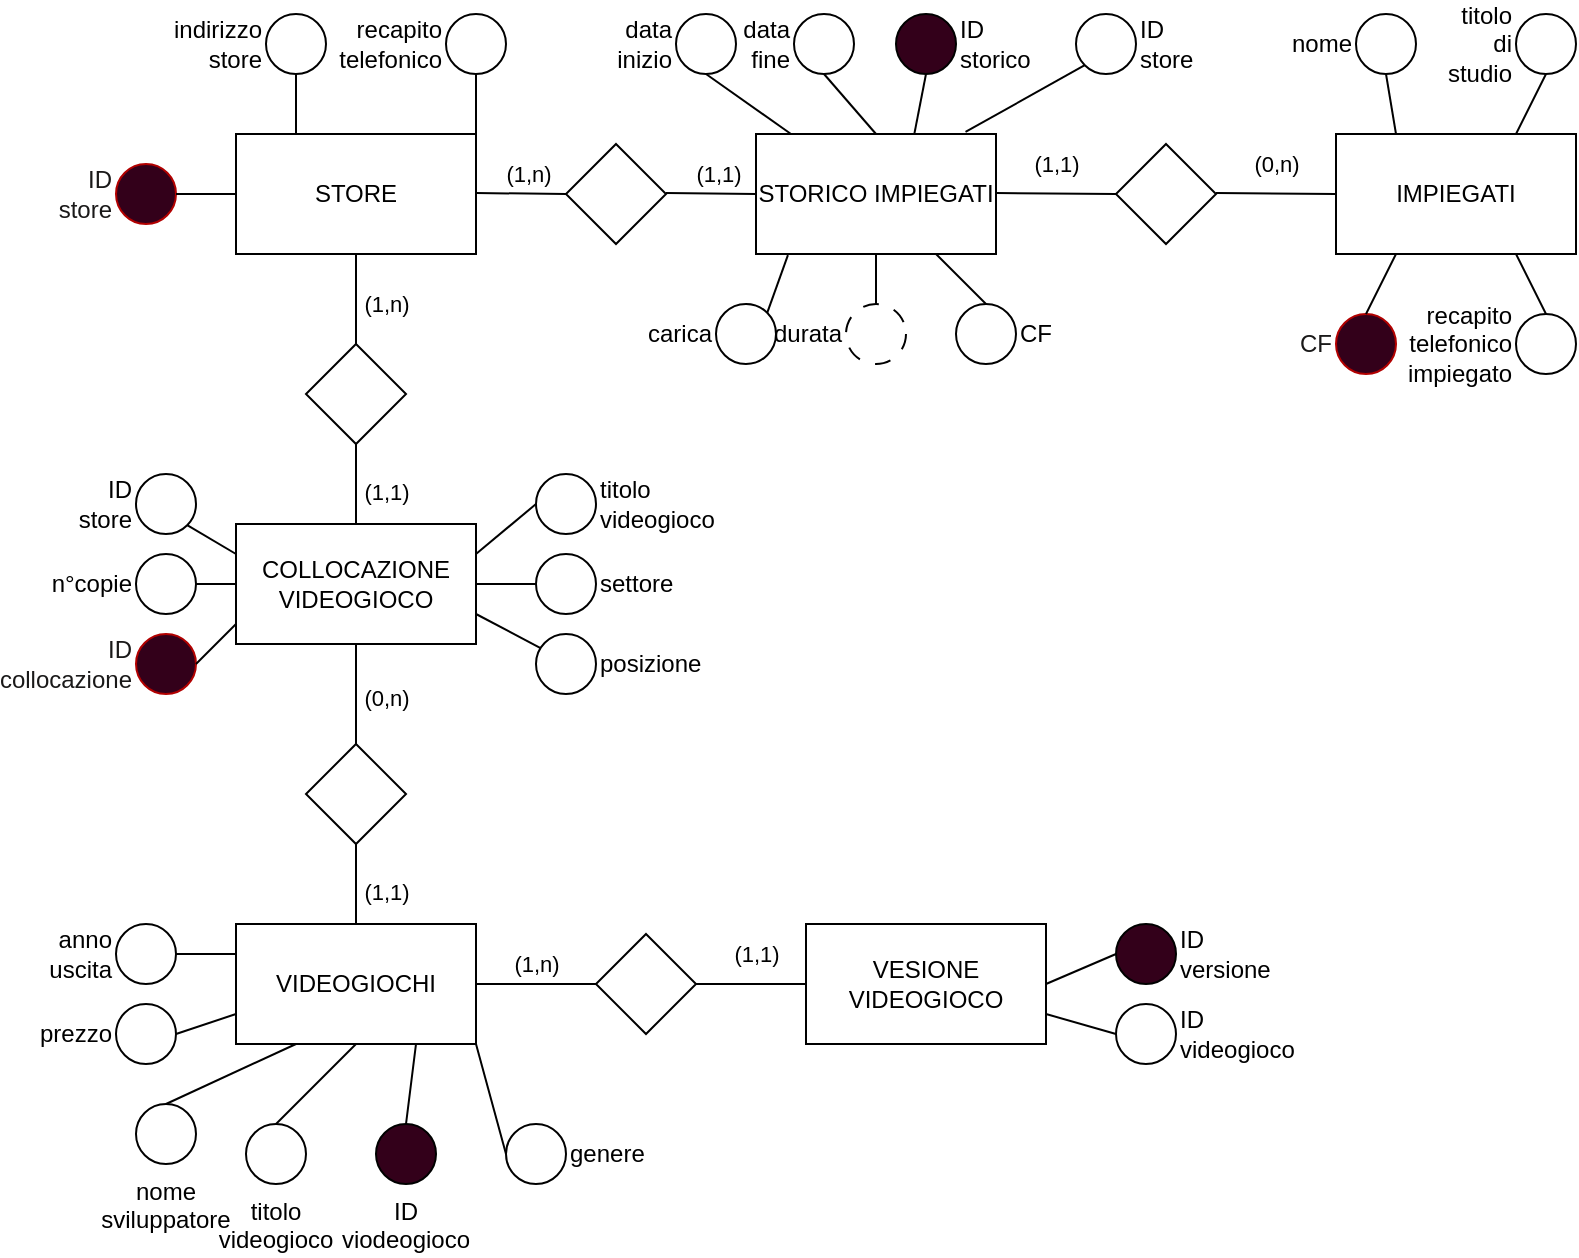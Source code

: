 <mxfile version="24.6.4" type="device" pages="3">
  <diagram name="DB store" id="RaJsY8L_wzHeRiNyYRoo">
    <mxGraphModel dx="1050" dy="626" grid="1" gridSize="10" guides="1" tooltips="1" connect="1" arrows="1" fold="1" page="1" pageScale="1" pageWidth="827" pageHeight="1169" math="0" shadow="0">
      <root>
        <mxCell id="0" />
        <mxCell id="1" parent="0" />
        <mxCell id="glux1o27Ek_5veUHv7Pl-1" value="STORE" style="rounded=0;whiteSpace=wrap;html=1;" parent="1" vertex="1">
          <mxGeometry x="120" y="135" width="120" height="60" as="geometry" />
        </mxCell>
        <mxCell id="glux1o27Ek_5veUHv7Pl-2" value="ID store" style="ellipse;whiteSpace=wrap;html=1;aspect=fixed;labelPosition=left;verticalLabelPosition=middle;align=right;verticalAlign=middle;fillColor=#33001A;fontColor=#1a1919;strokeColor=#B20000;" parent="1" vertex="1">
          <mxGeometry x="60" y="150" width="30" height="30" as="geometry" />
        </mxCell>
        <mxCell id="glux1o27Ek_5veUHv7Pl-6" value="indirizzo store" style="ellipse;whiteSpace=wrap;html=1;aspect=fixed;labelPosition=left;verticalLabelPosition=middle;align=right;verticalAlign=middle;" parent="1" vertex="1">
          <mxGeometry x="135" y="75" width="30" height="30" as="geometry" />
        </mxCell>
        <mxCell id="glux1o27Ek_5veUHv7Pl-7" value="recapito telefonico" style="ellipse;whiteSpace=wrap;html=1;aspect=fixed;labelPosition=left;verticalLabelPosition=middle;align=right;verticalAlign=middle;" parent="1" vertex="1">
          <mxGeometry x="225" y="75" width="30" height="30" as="geometry" />
        </mxCell>
        <mxCell id="glux1o27Ek_5veUHv7Pl-8" value="IMPIEGATI" style="rounded=0;whiteSpace=wrap;html=1;" parent="1" vertex="1">
          <mxGeometry x="670" y="135" width="120" height="60" as="geometry" />
        </mxCell>
        <mxCell id="glux1o27Ek_5veUHv7Pl-11" value="" style="endArrow=none;html=1;rounded=0;entryX=1;entryY=0;entryDx=0;entryDy=0;exitX=0.5;exitY=1;exitDx=0;exitDy=0;" parent="1" source="glux1o27Ek_5veUHv7Pl-7" target="glux1o27Ek_5veUHv7Pl-1" edge="1">
          <mxGeometry width="50" height="50" relative="1" as="geometry">
            <mxPoint x="280" y="305" as="sourcePoint" />
            <mxPoint x="330" y="255" as="targetPoint" />
          </mxGeometry>
        </mxCell>
        <mxCell id="glux1o27Ek_5veUHv7Pl-12" value="" style="endArrow=none;html=1;rounded=0;entryX=0;entryY=0.5;entryDx=0;entryDy=0;exitX=1;exitY=0.5;exitDx=0;exitDy=0;" parent="1" source="glux1o27Ek_5veUHv7Pl-2" target="glux1o27Ek_5veUHv7Pl-1" edge="1">
          <mxGeometry width="50" height="50" relative="1" as="geometry">
            <mxPoint x="300" y="335" as="sourcePoint" />
            <mxPoint x="270" y="235" as="targetPoint" />
          </mxGeometry>
        </mxCell>
        <mxCell id="glux1o27Ek_5veUHv7Pl-13" value="" style="endArrow=none;html=1;rounded=0;entryX=0.5;entryY=1;entryDx=0;entryDy=0;exitX=0.25;exitY=0;exitDx=0;exitDy=0;" parent="1" source="glux1o27Ek_5veUHv7Pl-1" target="glux1o27Ek_5veUHv7Pl-6" edge="1">
          <mxGeometry width="50" height="50" relative="1" as="geometry">
            <mxPoint x="300" y="335" as="sourcePoint" />
            <mxPoint x="270" y="235" as="targetPoint" />
          </mxGeometry>
        </mxCell>
        <mxCell id="glux1o27Ek_5veUHv7Pl-14" value="CF" style="ellipse;whiteSpace=wrap;html=1;aspect=fixed;labelPosition=left;verticalLabelPosition=middle;align=right;verticalAlign=middle;fillColor=#33001A;fontColor=#1a1919;strokeColor=#B20000;" parent="1" vertex="1">
          <mxGeometry x="670" y="225" width="30" height="30" as="geometry" />
        </mxCell>
        <mxCell id="glux1o27Ek_5veUHv7Pl-25" value="nome" style="ellipse;whiteSpace=wrap;html=1;aspect=fixed;labelPosition=left;verticalLabelPosition=middle;align=right;verticalAlign=middle;" parent="1" vertex="1">
          <mxGeometry x="680" y="75" width="30" height="30" as="geometry" />
        </mxCell>
        <mxCell id="glux1o27Ek_5veUHv7Pl-26" value="titolo di studio" style="ellipse;whiteSpace=wrap;html=1;aspect=fixed;labelPosition=left;verticalLabelPosition=middle;align=right;verticalAlign=middle;" parent="1" vertex="1">
          <mxGeometry x="760" y="75" width="30" height="30" as="geometry" />
        </mxCell>
        <mxCell id="glux1o27Ek_5veUHv7Pl-28" value="recapito telefonico impiegato" style="ellipse;whiteSpace=wrap;html=1;aspect=fixed;labelPosition=left;verticalLabelPosition=middle;align=right;verticalAlign=middle;" parent="1" vertex="1">
          <mxGeometry x="760" y="225" width="30" height="30" as="geometry" />
        </mxCell>
        <mxCell id="glux1o27Ek_5veUHv7Pl-29" value="" style="rhombus;whiteSpace=wrap;html=1;" parent="1" vertex="1">
          <mxGeometry x="285" y="140" width="50" height="50" as="geometry" />
        </mxCell>
        <mxCell id="glux1o27Ek_5veUHv7Pl-32" value="" style="endArrow=none;html=1;rounded=0;entryX=0.5;entryY=1;entryDx=0;entryDy=0;exitX=0.25;exitY=0;exitDx=0;exitDy=0;" parent="1" source="glux1o27Ek_5veUHv7Pl-8" target="glux1o27Ek_5veUHv7Pl-25" edge="1">
          <mxGeometry width="50" height="50" relative="1" as="geometry">
            <mxPoint x="600" y="335" as="sourcePoint" />
            <mxPoint x="570" y="235" as="targetPoint" />
          </mxGeometry>
        </mxCell>
        <mxCell id="glux1o27Ek_5veUHv7Pl-33" value="" style="endArrow=none;html=1;rounded=0;entryX=0.5;entryY=1;entryDx=0;entryDy=0;exitX=0.75;exitY=0;exitDx=0;exitDy=0;" parent="1" source="glux1o27Ek_5veUHv7Pl-8" target="glux1o27Ek_5veUHv7Pl-26" edge="1">
          <mxGeometry width="50" height="50" relative="1" as="geometry">
            <mxPoint x="600" y="335" as="sourcePoint" />
            <mxPoint x="570" y="235" as="targetPoint" />
          </mxGeometry>
        </mxCell>
        <mxCell id="glux1o27Ek_5veUHv7Pl-34" value="" style="endArrow=none;html=1;rounded=0;entryX=0.25;entryY=1;entryDx=0;entryDy=0;exitX=0.5;exitY=0;exitDx=0;exitDy=0;" parent="1" source="glux1o27Ek_5veUHv7Pl-14" target="glux1o27Ek_5veUHv7Pl-8" edge="1">
          <mxGeometry width="50" height="50" relative="1" as="geometry">
            <mxPoint x="600" y="335" as="sourcePoint" />
            <mxPoint x="570" y="235" as="targetPoint" />
          </mxGeometry>
        </mxCell>
        <mxCell id="glux1o27Ek_5veUHv7Pl-35" value="" style="endArrow=none;html=1;rounded=0;entryX=0.75;entryY=1;entryDx=0;entryDy=0;exitX=0.5;exitY=0;exitDx=0;exitDy=0;" parent="1" source="glux1o27Ek_5veUHv7Pl-28" target="glux1o27Ek_5veUHv7Pl-8" edge="1">
          <mxGeometry width="50" height="50" relative="1" as="geometry">
            <mxPoint x="600" y="335" as="sourcePoint" />
            <mxPoint x="570" y="235" as="targetPoint" />
          </mxGeometry>
        </mxCell>
        <mxCell id="glux1o27Ek_5veUHv7Pl-48" value="VIDEOGIOCHI" style="rounded=0;whiteSpace=wrap;html=1;" parent="1" vertex="1">
          <mxGeometry x="120" y="530" width="120" height="60" as="geometry" />
        </mxCell>
        <mxCell id="glux1o27Ek_5veUHv7Pl-49" value="titolo videogioco" style="ellipse;whiteSpace=wrap;html=1;aspect=fixed;labelPosition=center;verticalLabelPosition=bottom;align=center;verticalAlign=top;" parent="1" vertex="1">
          <mxGeometry x="125" y="630" width="30" height="30" as="geometry" />
        </mxCell>
        <mxCell id="glux1o27Ek_5veUHv7Pl-50" value="nome sviluppatore" style="ellipse;whiteSpace=wrap;html=1;aspect=fixed;labelPosition=center;verticalLabelPosition=bottom;align=center;verticalAlign=top;" parent="1" vertex="1">
          <mxGeometry x="70" y="620" width="30" height="30" as="geometry" />
        </mxCell>
        <mxCell id="glux1o27Ek_5veUHv7Pl-52" value="" style="endArrow=none;html=1;rounded=0;entryX=0.25;entryY=1;entryDx=0;entryDy=0;exitX=0.5;exitY=0;exitDx=0;exitDy=0;" parent="1" source="glux1o27Ek_5veUHv7Pl-50" target="glux1o27Ek_5veUHv7Pl-48" edge="1">
          <mxGeometry width="50" height="50" relative="1" as="geometry">
            <mxPoint x="390" y="540" as="sourcePoint" />
            <mxPoint x="360" y="440" as="targetPoint" />
          </mxGeometry>
        </mxCell>
        <mxCell id="glux1o27Ek_5veUHv7Pl-53" value="" style="endArrow=none;html=1;rounded=0;entryX=0.5;entryY=1;entryDx=0;entryDy=0;exitX=0.5;exitY=0;exitDx=0;exitDy=0;" parent="1" source="glux1o27Ek_5veUHv7Pl-49" target="glux1o27Ek_5veUHv7Pl-48" edge="1">
          <mxGeometry width="50" height="50" relative="1" as="geometry">
            <mxPoint x="160" y="630" as="sourcePoint" />
            <mxPoint x="160" y="600" as="targetPoint" />
          </mxGeometry>
        </mxCell>
        <mxCell id="glux1o27Ek_5veUHv7Pl-55" value="anno uscita" style="ellipse;whiteSpace=wrap;html=1;aspect=fixed;labelPosition=left;verticalLabelPosition=middle;align=right;verticalAlign=middle;" parent="1" vertex="1">
          <mxGeometry x="60" y="530" width="30" height="30" as="geometry" />
        </mxCell>
        <mxCell id="glux1o27Ek_5veUHv7Pl-56" value="prezzo" style="ellipse;whiteSpace=wrap;html=1;aspect=fixed;labelPosition=left;verticalLabelPosition=middle;align=right;verticalAlign=middle;" parent="1" vertex="1">
          <mxGeometry x="60" y="570" width="30" height="30" as="geometry" />
        </mxCell>
        <mxCell id="glux1o27Ek_5veUHv7Pl-57" value="" style="endArrow=none;html=1;rounded=0;entryX=1;entryY=0.5;entryDx=0;entryDy=0;exitX=0;exitY=0.75;exitDx=0;exitDy=0;" parent="1" source="glux1o27Ek_5veUHv7Pl-48" target="glux1o27Ek_5veUHv7Pl-56" edge="1">
          <mxGeometry width="50" height="50" relative="1" as="geometry">
            <mxPoint x="230" y="610" as="sourcePoint" />
            <mxPoint x="150" y="610" as="targetPoint" />
          </mxGeometry>
        </mxCell>
        <mxCell id="glux1o27Ek_5veUHv7Pl-58" value="" style="endArrow=none;html=1;rounded=0;entryX=1;entryY=0.5;entryDx=0;entryDy=0;exitX=0;exitY=0.25;exitDx=0;exitDy=0;" parent="1" source="glux1o27Ek_5veUHv7Pl-48" target="glux1o27Ek_5veUHv7Pl-55" edge="1">
          <mxGeometry width="50" height="50" relative="1" as="geometry">
            <mxPoint x="130" y="585" as="sourcePoint" />
            <mxPoint x="80" y="595" as="targetPoint" />
          </mxGeometry>
        </mxCell>
        <mxCell id="glux1o27Ek_5veUHv7Pl-60" value="genere" style="ellipse;whiteSpace=wrap;html=1;aspect=fixed;labelPosition=right;verticalLabelPosition=middle;align=left;verticalAlign=middle;" parent="1" vertex="1">
          <mxGeometry x="255" y="630" width="30" height="30" as="geometry" />
        </mxCell>
        <mxCell id="glux1o27Ek_5veUHv7Pl-61" value="" style="endArrow=none;html=1;rounded=0;exitX=0;exitY=0.5;exitDx=0;exitDy=0;entryX=1;entryY=1;entryDx=0;entryDy=0;" parent="1" source="glux1o27Ek_5veUHv7Pl-60" edge="1" target="glux1o27Ek_5veUHv7Pl-48">
          <mxGeometry width="50" height="50" relative="1" as="geometry">
            <mxPoint x="130" y="585" as="sourcePoint" />
            <mxPoint x="240" y="575" as="targetPoint" />
          </mxGeometry>
        </mxCell>
        <mxCell id="glux1o27Ek_5veUHv7Pl-64" value="" style="rhombus;whiteSpace=wrap;html=1;" parent="1" vertex="1">
          <mxGeometry x="155" y="240" width="50" height="50" as="geometry" />
        </mxCell>
        <mxCell id="20xr5v9Lc_IlN2CVSKaQ-4" value="STORICO IMPIEGATI" style="rounded=0;whiteSpace=wrap;html=1;" parent="1" vertex="1">
          <mxGeometry x="380" y="135" width="120" height="60" as="geometry" />
        </mxCell>
        <mxCell id="20xr5v9Lc_IlN2CVSKaQ-5" value="" style="rhombus;whiteSpace=wrap;html=1;" parent="1" vertex="1">
          <mxGeometry x="560" y="140" width="50" height="50" as="geometry" />
        </mxCell>
        <mxCell id="20xr5v9Lc_IlN2CVSKaQ-6" value="COLLOCAZIONE VIDEOGIOCO" style="rounded=0;whiteSpace=wrap;html=1;" parent="1" vertex="1">
          <mxGeometry x="120" y="330" width="120" height="60" as="geometry" />
        </mxCell>
        <mxCell id="20xr5v9Lc_IlN2CVSKaQ-7" value="" style="rhombus;whiteSpace=wrap;html=1;" parent="1" vertex="1">
          <mxGeometry x="155" y="440" width="50" height="50" as="geometry" />
        </mxCell>
        <mxCell id="20xr5v9Lc_IlN2CVSKaQ-8" value="settore" style="ellipse;whiteSpace=wrap;html=1;aspect=fixed;labelPosition=right;verticalLabelPosition=middle;align=left;verticalAlign=middle;" parent="1" vertex="1">
          <mxGeometry x="270" y="345" width="30" height="30" as="geometry" />
        </mxCell>
        <mxCell id="20xr5v9Lc_IlN2CVSKaQ-10" value="n°copie" style="ellipse;whiteSpace=wrap;html=1;aspect=fixed;labelPosition=left;verticalLabelPosition=middle;align=right;verticalAlign=middle;" parent="1" vertex="1">
          <mxGeometry x="70" y="345" width="30" height="30" as="geometry" />
        </mxCell>
        <mxCell id="20xr5v9Lc_IlN2CVSKaQ-11" value="ID collocazione" style="ellipse;whiteSpace=wrap;html=1;aspect=fixed;labelPosition=left;verticalLabelPosition=middle;align=right;verticalAlign=middle;fillColor=#33001A;fontColor=#1a1919;strokeColor=#B20000;" parent="1" vertex="1">
          <mxGeometry x="70" y="385" width="30" height="30" as="geometry" />
        </mxCell>
        <mxCell id="20xr5v9Lc_IlN2CVSKaQ-12" value="ID store" style="ellipse;whiteSpace=wrap;html=1;aspect=fixed;labelPosition=left;verticalLabelPosition=middle;align=right;verticalAlign=middle;" parent="1" vertex="1">
          <mxGeometry x="70" y="305" width="30" height="30" as="geometry" />
        </mxCell>
        <mxCell id="20xr5v9Lc_IlN2CVSKaQ-13" value="titolo videogioco" style="ellipse;whiteSpace=wrap;html=1;aspect=fixed;labelPosition=right;verticalLabelPosition=middle;align=left;verticalAlign=middle;" parent="1" vertex="1">
          <mxGeometry x="270" y="305" width="30" height="30" as="geometry" />
        </mxCell>
        <mxCell id="20xr5v9Lc_IlN2CVSKaQ-15" value="" style="endArrow=none;html=1;rounded=0;entryX=0.5;entryY=1;entryDx=0;entryDy=0;exitX=0.5;exitY=0;exitDx=0;exitDy=0;" parent="1" source="glux1o27Ek_5veUHv7Pl-64" target="glux1o27Ek_5veUHv7Pl-1" edge="1">
          <mxGeometry width="50" height="50" relative="1" as="geometry">
            <mxPoint x="210" y="320" as="sourcePoint" />
            <mxPoint x="150" y="320" as="targetPoint" />
          </mxGeometry>
        </mxCell>
        <mxCell id="20xr5v9Lc_IlN2CVSKaQ-16" value="(1,n)" style="edgeLabel;html=1;align=center;verticalAlign=middle;resizable=0;points=[];" parent="20xr5v9Lc_IlN2CVSKaQ-15" vertex="1" connectable="0">
          <mxGeometry x="0.467" y="1" relative="1" as="geometry">
            <mxPoint x="16" y="13" as="offset" />
          </mxGeometry>
        </mxCell>
        <mxCell id="20xr5v9Lc_IlN2CVSKaQ-17" value="" style="endArrow=none;html=1;rounded=0;entryX=0.5;entryY=1;entryDx=0;entryDy=0;" parent="1" target="glux1o27Ek_5veUHv7Pl-64" edge="1">
          <mxGeometry width="50" height="50" relative="1" as="geometry">
            <mxPoint x="180" y="330" as="sourcePoint" />
            <mxPoint x="190" y="300" as="targetPoint" />
          </mxGeometry>
        </mxCell>
        <mxCell id="20xr5v9Lc_IlN2CVSKaQ-18" value="(1,1)" style="edgeLabel;html=1;align=center;verticalAlign=middle;resizable=0;points=[];" parent="20xr5v9Lc_IlN2CVSKaQ-17" vertex="1" connectable="0">
          <mxGeometry x="0.467" y="1" relative="1" as="geometry">
            <mxPoint x="16" y="13" as="offset" />
          </mxGeometry>
        </mxCell>
        <mxCell id="20xr5v9Lc_IlN2CVSKaQ-21" value="" style="endArrow=none;html=1;rounded=0;exitX=0.5;exitY=0;exitDx=0;exitDy=0;" parent="1" source="20xr5v9Lc_IlN2CVSKaQ-7" edge="1">
          <mxGeometry width="50" height="50" relative="1" as="geometry">
            <mxPoint x="179.5" y="435" as="sourcePoint" />
            <mxPoint x="180" y="390" as="targetPoint" />
          </mxGeometry>
        </mxCell>
        <mxCell id="20xr5v9Lc_IlN2CVSKaQ-22" value="(0,n)" style="edgeLabel;html=1;align=center;verticalAlign=middle;resizable=0;points=[];" parent="20xr5v9Lc_IlN2CVSKaQ-21" vertex="1" connectable="0">
          <mxGeometry x="0.467" y="1" relative="1" as="geometry">
            <mxPoint x="16" y="13" as="offset" />
          </mxGeometry>
        </mxCell>
        <mxCell id="20xr5v9Lc_IlN2CVSKaQ-23" value="" style="endArrow=none;html=1;rounded=0;entryX=0.5;entryY=1;entryDx=0;entryDy=0;" parent="1" target="20xr5v9Lc_IlN2CVSKaQ-7" edge="1">
          <mxGeometry width="50" height="50" relative="1" as="geometry">
            <mxPoint x="180" y="530" as="sourcePoint" />
            <mxPoint x="179.5" y="490" as="targetPoint" />
          </mxGeometry>
        </mxCell>
        <mxCell id="20xr5v9Lc_IlN2CVSKaQ-24" value="(1,1)" style="edgeLabel;html=1;align=center;verticalAlign=middle;resizable=0;points=[];" parent="20xr5v9Lc_IlN2CVSKaQ-23" vertex="1" connectable="0">
          <mxGeometry x="0.467" y="1" relative="1" as="geometry">
            <mxPoint x="16" y="13" as="offset" />
          </mxGeometry>
        </mxCell>
        <mxCell id="20xr5v9Lc_IlN2CVSKaQ-25" value="" style="endArrow=none;html=1;rounded=0;entryX=1;entryY=1;entryDx=0;entryDy=0;exitX=0;exitY=0.25;exitDx=0;exitDy=0;" parent="1" source="20xr5v9Lc_IlN2CVSKaQ-6" target="20xr5v9Lc_IlN2CVSKaQ-12" edge="1">
          <mxGeometry width="50" height="50" relative="1" as="geometry">
            <mxPoint x="200" y="470" as="sourcePoint" />
            <mxPoint x="170" y="370" as="targetPoint" />
          </mxGeometry>
        </mxCell>
        <mxCell id="20xr5v9Lc_IlN2CVSKaQ-26" value="" style="endArrow=none;html=1;rounded=0;entryX=1;entryY=0.5;entryDx=0;entryDy=0;" parent="1" target="20xr5v9Lc_IlN2CVSKaQ-10" edge="1">
          <mxGeometry width="50" height="50" relative="1" as="geometry">
            <mxPoint x="120" y="360" as="sourcePoint" />
            <mxPoint x="106" y="341" as="targetPoint" />
          </mxGeometry>
        </mxCell>
        <mxCell id="20xr5v9Lc_IlN2CVSKaQ-27" value="" style="endArrow=none;html=1;rounded=0;entryX=1;entryY=0.5;entryDx=0;entryDy=0;" parent="1" target="20xr5v9Lc_IlN2CVSKaQ-11" edge="1">
          <mxGeometry width="50" height="50" relative="1" as="geometry">
            <mxPoint x="120" y="380" as="sourcePoint" />
            <mxPoint x="110" y="370" as="targetPoint" />
          </mxGeometry>
        </mxCell>
        <mxCell id="20xr5v9Lc_IlN2CVSKaQ-28" value="" style="endArrow=none;html=1;rounded=0;entryX=1;entryY=0.25;entryDx=0;entryDy=0;exitX=0;exitY=0.5;exitDx=0;exitDy=0;" parent="1" source="20xr5v9Lc_IlN2CVSKaQ-13" target="20xr5v9Lc_IlN2CVSKaQ-6" edge="1">
          <mxGeometry width="50" height="50" relative="1" as="geometry">
            <mxPoint x="130" y="390" as="sourcePoint" />
            <mxPoint x="110" y="410" as="targetPoint" />
          </mxGeometry>
        </mxCell>
        <mxCell id="20xr5v9Lc_IlN2CVSKaQ-29" value="" style="endArrow=none;html=1;rounded=0;entryX=1;entryY=0.5;entryDx=0;entryDy=0;exitX=0;exitY=0.5;exitDx=0;exitDy=0;" parent="1" source="20xr5v9Lc_IlN2CVSKaQ-8" target="20xr5v9Lc_IlN2CVSKaQ-6" edge="1">
          <mxGeometry width="50" height="50" relative="1" as="geometry">
            <mxPoint x="280" y="330" as="sourcePoint" />
            <mxPoint x="250" y="355" as="targetPoint" />
          </mxGeometry>
        </mxCell>
        <mxCell id="20xr5v9Lc_IlN2CVSKaQ-30" value="" style="endArrow=none;html=1;rounded=0;entryX=1;entryY=0.75;entryDx=0;entryDy=0;exitX=0.147;exitY=0.273;exitDx=0;exitDy=0;exitPerimeter=0;" parent="1" target="20xr5v9Lc_IlN2CVSKaQ-6" edge="1">
          <mxGeometry width="50" height="50" relative="1" as="geometry">
            <mxPoint x="274.41" y="393.19" as="sourcePoint" />
            <mxPoint x="250" y="370" as="targetPoint" />
          </mxGeometry>
        </mxCell>
        <mxCell id="20xr5v9Lc_IlN2CVSKaQ-31" value="data inizio" style="ellipse;whiteSpace=wrap;html=1;aspect=fixed;labelPosition=left;verticalLabelPosition=middle;align=right;verticalAlign=middle;" parent="1" vertex="1">
          <mxGeometry x="340" y="75" width="30" height="30" as="geometry" />
        </mxCell>
        <mxCell id="20xr5v9Lc_IlN2CVSKaQ-32" value="data fine" style="ellipse;whiteSpace=wrap;html=1;aspect=fixed;labelPosition=left;verticalLabelPosition=middle;align=right;verticalAlign=middle;" parent="1" vertex="1">
          <mxGeometry x="399" y="75" width="30" height="30" as="geometry" />
        </mxCell>
        <mxCell id="20xr5v9Lc_IlN2CVSKaQ-34" value="carica" style="ellipse;whiteSpace=wrap;html=1;aspect=fixed;labelPosition=left;verticalLabelPosition=middle;align=right;verticalAlign=middle;" parent="1" vertex="1">
          <mxGeometry x="360" y="220" width="30" height="30" as="geometry" />
        </mxCell>
        <mxCell id="20xr5v9Lc_IlN2CVSKaQ-35" value="durata" style="ellipse;whiteSpace=wrap;html=1;aspect=fixed;labelPosition=left;verticalLabelPosition=middle;align=right;verticalAlign=middle;dashed=1;dashPattern=8 8;" parent="1" vertex="1">
          <mxGeometry x="425" y="220" width="30" height="30" as="geometry" />
        </mxCell>
        <mxCell id="20xr5v9Lc_IlN2CVSKaQ-36" value="ID store" style="ellipse;whiteSpace=wrap;html=1;aspect=fixed;labelPosition=right;verticalLabelPosition=middle;align=left;verticalAlign=middle;" parent="1" vertex="1">
          <mxGeometry x="540" y="75" width="30" height="30" as="geometry" />
        </mxCell>
        <mxCell id="20xr5v9Lc_IlN2CVSKaQ-37" value="CF" style="ellipse;whiteSpace=wrap;html=1;aspect=fixed;labelPosition=right;verticalLabelPosition=middle;align=left;verticalAlign=middle;" parent="1" vertex="1">
          <mxGeometry x="480" y="220" width="30" height="30" as="geometry" />
        </mxCell>
        <mxCell id="20xr5v9Lc_IlN2CVSKaQ-38" value="" style="endArrow=none;html=1;rounded=0;entryX=1;entryY=0.5;entryDx=0;entryDy=0;exitX=0;exitY=0.5;exitDx=0;exitDy=0;" parent="1" source="glux1o27Ek_5veUHv7Pl-29" edge="1">
          <mxGeometry width="50" height="50" relative="1" as="geometry">
            <mxPoint x="280" y="165" as="sourcePoint" />
            <mxPoint x="240" y="164.5" as="targetPoint" />
          </mxGeometry>
        </mxCell>
        <mxCell id="20xr5v9Lc_IlN2CVSKaQ-39" value="(1,n)" style="edgeLabel;html=1;align=center;verticalAlign=middle;resizable=0;points=[];" parent="20xr5v9Lc_IlN2CVSKaQ-38" vertex="1" connectable="0">
          <mxGeometry x="0.467" y="1" relative="1" as="geometry">
            <mxPoint x="14" y="-11" as="offset" />
          </mxGeometry>
        </mxCell>
        <mxCell id="20xr5v9Lc_IlN2CVSKaQ-40" value="" style="endArrow=none;html=1;rounded=0;entryX=1;entryY=0.5;entryDx=0;entryDy=0;exitX=0;exitY=0.5;exitDx=0;exitDy=0;" parent="1" edge="1">
          <mxGeometry width="50" height="50" relative="1" as="geometry">
            <mxPoint x="380" y="165" as="sourcePoint" />
            <mxPoint x="335" y="164.5" as="targetPoint" />
          </mxGeometry>
        </mxCell>
        <mxCell id="20xr5v9Lc_IlN2CVSKaQ-41" value="(1,1)" style="edgeLabel;html=1;align=center;verticalAlign=middle;resizable=0;points=[];" parent="20xr5v9Lc_IlN2CVSKaQ-40" vertex="1" connectable="0">
          <mxGeometry x="0.467" y="1" relative="1" as="geometry">
            <mxPoint x="14" y="-11" as="offset" />
          </mxGeometry>
        </mxCell>
        <mxCell id="20xr5v9Lc_IlN2CVSKaQ-42" value="" style="endArrow=none;html=1;rounded=0;entryX=1;entryY=0.5;entryDx=0;entryDy=0;exitX=0;exitY=0.5;exitDx=0;exitDy=0;" parent="1" source="20xr5v9Lc_IlN2CVSKaQ-5" edge="1">
          <mxGeometry width="50" height="50" relative="1" as="geometry">
            <mxPoint x="545" y="165" as="sourcePoint" />
            <mxPoint x="500" y="164.5" as="targetPoint" />
          </mxGeometry>
        </mxCell>
        <mxCell id="20xr5v9Lc_IlN2CVSKaQ-43" value="(1,1)" style="edgeLabel;html=1;align=center;verticalAlign=middle;resizable=0;points=[];" parent="20xr5v9Lc_IlN2CVSKaQ-42" vertex="1" connectable="0">
          <mxGeometry x="0.467" y="1" relative="1" as="geometry">
            <mxPoint x="14" y="-16" as="offset" />
          </mxGeometry>
        </mxCell>
        <mxCell id="20xr5v9Lc_IlN2CVSKaQ-44" value="" style="endArrow=none;html=1;rounded=0;entryX=1;entryY=0.5;entryDx=0;entryDy=0;exitX=0;exitY=0.5;exitDx=0;exitDy=0;" parent="1" edge="1">
          <mxGeometry width="50" height="50" relative="1" as="geometry">
            <mxPoint x="670" y="165" as="sourcePoint" />
            <mxPoint x="610" y="164.5" as="targetPoint" />
          </mxGeometry>
        </mxCell>
        <mxCell id="20xr5v9Lc_IlN2CVSKaQ-45" value="(0,n)" style="edgeLabel;html=1;align=center;verticalAlign=middle;resizable=0;points=[];" parent="20xr5v9Lc_IlN2CVSKaQ-44" vertex="1" connectable="0">
          <mxGeometry x="0.467" y="1" relative="1" as="geometry">
            <mxPoint x="14" y="-16" as="offset" />
          </mxGeometry>
        </mxCell>
        <mxCell id="20xr5v9Lc_IlN2CVSKaQ-46" value="" style="endArrow=none;html=1;rounded=0;entryX=0.5;entryY=1;entryDx=0;entryDy=0;" parent="1" source="20xr5v9Lc_IlN2CVSKaQ-4" target="20xr5v9Lc_IlN2CVSKaQ-31" edge="1">
          <mxGeometry width="50" height="50" relative="1" as="geometry">
            <mxPoint x="400" y="270" as="sourcePoint" />
            <mxPoint x="370" y="170" as="targetPoint" />
          </mxGeometry>
        </mxCell>
        <mxCell id="20xr5v9Lc_IlN2CVSKaQ-47" value="" style="endArrow=none;html=1;rounded=0;entryX=0.5;entryY=1;entryDx=0;entryDy=0;exitX=0.5;exitY=0;exitDx=0;exitDy=0;" parent="1" source="20xr5v9Lc_IlN2CVSKaQ-4" target="20xr5v9Lc_IlN2CVSKaQ-32" edge="1">
          <mxGeometry width="50" height="50" relative="1" as="geometry">
            <mxPoint x="418" y="145" as="sourcePoint" />
            <mxPoint x="385" y="115" as="targetPoint" />
          </mxGeometry>
        </mxCell>
        <mxCell id="20xr5v9Lc_IlN2CVSKaQ-48" value="" style="endArrow=none;html=1;rounded=0;entryX=0;entryY=1;entryDx=0;entryDy=0;exitX=0.873;exitY=-0.017;exitDx=0;exitDy=0;exitPerimeter=0;" parent="1" source="20xr5v9Lc_IlN2CVSKaQ-4" target="20xr5v9Lc_IlN2CVSKaQ-36" edge="1">
          <mxGeometry width="50" height="50" relative="1" as="geometry">
            <mxPoint x="450" y="145" as="sourcePoint" />
            <mxPoint x="450" y="115" as="targetPoint" />
          </mxGeometry>
        </mxCell>
        <mxCell id="20xr5v9Lc_IlN2CVSKaQ-49" value="" style="endArrow=none;html=1;rounded=0;entryX=0.5;entryY=0;entryDx=0;entryDy=0;exitX=0.75;exitY=1;exitDx=0;exitDy=0;" parent="1" source="20xr5v9Lc_IlN2CVSKaQ-4" target="20xr5v9Lc_IlN2CVSKaQ-37" edge="1">
          <mxGeometry width="50" height="50" relative="1" as="geometry">
            <mxPoint x="480" y="145" as="sourcePoint" />
            <mxPoint x="494" y="111" as="targetPoint" />
          </mxGeometry>
        </mxCell>
        <mxCell id="20xr5v9Lc_IlN2CVSKaQ-50" value="" style="endArrow=none;html=1;rounded=0;entryX=0.5;entryY=0;entryDx=0;entryDy=0;exitX=0.5;exitY=1;exitDx=0;exitDy=0;" parent="1" source="20xr5v9Lc_IlN2CVSKaQ-4" target="20xr5v9Lc_IlN2CVSKaQ-35" edge="1">
          <mxGeometry width="50" height="50" relative="1" as="geometry">
            <mxPoint x="480" y="205" as="sourcePoint" />
            <mxPoint x="505" y="230" as="targetPoint" />
          </mxGeometry>
        </mxCell>
        <mxCell id="20xr5v9Lc_IlN2CVSKaQ-51" value="" style="endArrow=none;html=1;rounded=0;entryX=1;entryY=0;entryDx=0;entryDy=0;exitX=0.133;exitY=1.01;exitDx=0;exitDy=0;exitPerimeter=0;" parent="1" source="20xr5v9Lc_IlN2CVSKaQ-4" target="20xr5v9Lc_IlN2CVSKaQ-34" edge="1">
          <mxGeometry width="50" height="50" relative="1" as="geometry">
            <mxPoint x="450" y="205" as="sourcePoint" />
            <mxPoint x="450" y="230" as="targetPoint" />
          </mxGeometry>
        </mxCell>
        <mxCell id="20xr5v9Lc_IlN2CVSKaQ-54" value="ID storico" style="ellipse;whiteSpace=wrap;html=1;aspect=fixed;labelPosition=right;verticalLabelPosition=middle;align=left;verticalAlign=middle;fillColor=#33001A;" parent="1" vertex="1">
          <mxGeometry x="450" y="75" width="30" height="30" as="geometry" />
        </mxCell>
        <mxCell id="20xr5v9Lc_IlN2CVSKaQ-55" value="" style="endArrow=none;html=1;rounded=0;entryX=0.5;entryY=1;entryDx=0;entryDy=0;exitX=0.66;exitY=-0.003;exitDx=0;exitDy=0;exitPerimeter=0;" parent="1" source="20xr5v9Lc_IlN2CVSKaQ-4" target="20xr5v9Lc_IlN2CVSKaQ-54" edge="1">
          <mxGeometry width="50" height="50" relative="1" as="geometry">
            <mxPoint x="450" y="145" as="sourcePoint" />
            <mxPoint x="424" y="115" as="targetPoint" />
          </mxGeometry>
        </mxCell>
        <mxCell id="qGXNvrWZwr184-5u7GYo-1" value="ID viodeogioco" style="ellipse;whiteSpace=wrap;html=1;aspect=fixed;labelPosition=center;verticalLabelPosition=bottom;align=center;verticalAlign=top;gradientColor=none;fillColor=#33001A;" vertex="1" parent="1">
          <mxGeometry x="190" y="630" width="30" height="30" as="geometry" />
        </mxCell>
        <mxCell id="qGXNvrWZwr184-5u7GYo-2" value="" style="endArrow=none;html=1;rounded=0;entryX=0.75;entryY=1;entryDx=0;entryDy=0;exitX=0.5;exitY=0;exitDx=0;exitDy=0;" edge="1" parent="1" source="qGXNvrWZwr184-5u7GYo-1" target="glux1o27Ek_5veUHv7Pl-48">
          <mxGeometry width="50" height="50" relative="1" as="geometry">
            <mxPoint x="220" y="630" as="sourcePoint" />
            <mxPoint x="220" y="600" as="targetPoint" />
          </mxGeometry>
        </mxCell>
        <mxCell id="qGXNvrWZwr184-5u7GYo-4" value="VESIONE VIDEOGIOCO" style="rounded=0;whiteSpace=wrap;html=1;" vertex="1" parent="1">
          <mxGeometry x="405" y="530" width="120" height="60" as="geometry" />
        </mxCell>
        <mxCell id="qGXNvrWZwr184-5u7GYo-5" value="" style="endArrow=none;html=1;rounded=0;entryX=1;entryY=0.5;entryDx=0;entryDy=0;exitX=0;exitY=0.5;exitDx=0;exitDy=0;" edge="1" parent="1" source="qGXNvrWZwr184-5u7GYo-6" target="qGXNvrWZwr184-5u7GYo-4">
          <mxGeometry width="50" height="50" relative="1" as="geometry">
            <mxPoint x="550" y="560" as="sourcePoint" />
            <mxPoint x="420" y="370" as="targetPoint" />
          </mxGeometry>
        </mxCell>
        <mxCell id="qGXNvrWZwr184-5u7GYo-6" value="ID versione" style="ellipse;whiteSpace=wrap;html=1;aspect=fixed;labelPosition=right;verticalLabelPosition=middle;align=left;verticalAlign=middle;fillColor=#33001A;" vertex="1" parent="1">
          <mxGeometry x="560" y="530" width="30" height="30" as="geometry" />
        </mxCell>
        <mxCell id="qGXNvrWZwr184-5u7GYo-7" value="ID videogioco" style="ellipse;whiteSpace=wrap;html=1;aspect=fixed;labelPosition=right;verticalLabelPosition=middle;align=left;verticalAlign=middle;" vertex="1" parent="1">
          <mxGeometry x="560" y="570" width="30" height="30" as="geometry" />
        </mxCell>
        <mxCell id="qGXNvrWZwr184-5u7GYo-8" value="" style="endArrow=none;html=1;rounded=0;entryX=1;entryY=0.75;entryDx=0;entryDy=0;exitX=0;exitY=0.5;exitDx=0;exitDy=0;" edge="1" parent="1" source="qGXNvrWZwr184-5u7GYo-7" target="qGXNvrWZwr184-5u7GYo-4">
          <mxGeometry width="50" height="50" relative="1" as="geometry">
            <mxPoint x="570" y="555" as="sourcePoint" />
            <mxPoint x="535" y="570" as="targetPoint" />
          </mxGeometry>
        </mxCell>
        <mxCell id="qGXNvrWZwr184-5u7GYo-9" value="" style="endArrow=none;html=1;rounded=0;entryX=1;entryY=0.5;entryDx=0;entryDy=0;exitX=0;exitY=0.5;exitDx=0;exitDy=0;" edge="1" parent="1" source="qGXNvrWZwr184-5u7GYo-11" target="glux1o27Ek_5veUHv7Pl-48">
          <mxGeometry width="50" height="50" relative="1" as="geometry">
            <mxPoint x="310" y="550" as="sourcePoint" />
            <mxPoint x="250" y="550" as="targetPoint" />
          </mxGeometry>
        </mxCell>
        <mxCell id="qGXNvrWZwr184-5u7GYo-10" value="(1,n)" style="edgeLabel;html=1;align=center;verticalAlign=middle;resizable=0;points=[];" vertex="1" connectable="0" parent="qGXNvrWZwr184-5u7GYo-9">
          <mxGeometry x="0.467" y="1" relative="1" as="geometry">
            <mxPoint x="14" y="-11" as="offset" />
          </mxGeometry>
        </mxCell>
        <mxCell id="qGXNvrWZwr184-5u7GYo-11" value="" style="rhombus;whiteSpace=wrap;html=1;" vertex="1" parent="1">
          <mxGeometry x="300" y="535" width="50" height="50" as="geometry" />
        </mxCell>
        <mxCell id="qGXNvrWZwr184-5u7GYo-19" value="" style="endArrow=none;html=1;rounded=0;entryX=1;entryY=0.5;entryDx=0;entryDy=0;exitX=0;exitY=0.5;exitDx=0;exitDy=0;" edge="1" parent="1" source="qGXNvrWZwr184-5u7GYo-4" target="qGXNvrWZwr184-5u7GYo-11">
          <mxGeometry width="50" height="50" relative="1" as="geometry">
            <mxPoint x="400" y="560" as="sourcePoint" />
            <mxPoint x="350" y="559" as="targetPoint" />
          </mxGeometry>
        </mxCell>
        <mxCell id="qGXNvrWZwr184-5u7GYo-20" value="(1,1)" style="edgeLabel;html=1;align=center;verticalAlign=middle;resizable=0;points=[];" vertex="1" connectable="0" parent="qGXNvrWZwr184-5u7GYo-19">
          <mxGeometry x="0.467" y="1" relative="1" as="geometry">
            <mxPoint x="15" y="-16" as="offset" />
          </mxGeometry>
        </mxCell>
        <mxCell id="qGXNvrWZwr184-5u7GYo-21" value="posizione" style="ellipse;whiteSpace=wrap;html=1;aspect=fixed;labelPosition=right;verticalLabelPosition=middle;align=left;verticalAlign=middle;" vertex="1" parent="1">
          <mxGeometry x="270" y="385" width="30" height="30" as="geometry" />
        </mxCell>
      </root>
    </mxGraphModel>
  </diagram>
  <diagram id="Uv3VCwESuF4syFcThWhu" name="DB biblioteca">
    <mxGraphModel dx="1050" dy="626" grid="1" gridSize="10" guides="1" tooltips="1" connect="1" arrows="1" fold="1" page="1" pageScale="1" pageWidth="827" pageHeight="1169" math="0" shadow="0">
      <root>
        <mxCell id="0" />
        <mxCell id="1" parent="0" />
        <mxCell id="yu1TVoiUMEC7SqQxrWti-1" value="AUTORE" style="rounded=0;whiteSpace=wrap;html=1;" parent="1" vertex="1">
          <mxGeometry x="344" y="876" width="120" height="60" as="geometry" />
        </mxCell>
        <mxCell id="yu1TVoiUMEC7SqQxrWti-2" value="LIBRO" style="rounded=0;whiteSpace=wrap;html=1;" parent="1" vertex="1">
          <mxGeometry x="344" y="696" width="120" height="60" as="geometry" />
        </mxCell>
        <mxCell id="yu1TVoiUMEC7SqQxrWti-3" value="UTENTI" style="rounded=0;whiteSpace=wrap;html=1;" parent="1" vertex="1">
          <mxGeometry x="344" y="140" width="120" height="60" as="geometry" />
        </mxCell>
        <mxCell id="yu1TVoiUMEC7SqQxrWti-4" value="PRESTITO" style="rounded=0;whiteSpace=wrap;html=1;" parent="1" vertex="1">
          <mxGeometry x="344" y="330" width="120" height="60" as="geometry" />
        </mxCell>
        <mxCell id="yu1TVoiUMEC7SqQxrWti-5" value="COLLOCAZIONE" style="rounded=0;whiteSpace=wrap;html=1;" parent="1" vertex="1">
          <mxGeometry x="50" y="696" width="120" height="60" as="geometry" />
        </mxCell>
        <mxCell id="yu1TVoiUMEC7SqQxrWti-7" value="" style="rhombus;whiteSpace=wrap;html=1;" parent="1" vertex="1">
          <mxGeometry x="384" y="243" width="40" height="40" as="geometry" />
        </mxCell>
        <mxCell id="yu1TVoiUMEC7SqQxrWti-8" value="" style="rhombus;whiteSpace=wrap;html=1;" parent="1" vertex="1">
          <mxGeometry x="384" y="430" width="40" height="40" as="geometry" />
        </mxCell>
        <mxCell id="yu1TVoiUMEC7SqQxrWti-9" value="" style="rhombus;whiteSpace=wrap;html=1;" parent="1" vertex="1">
          <mxGeometry x="384" y="796" width="40" height="40" as="geometry" />
        </mxCell>
        <mxCell id="yu1TVoiUMEC7SqQxrWti-10" value="" style="rhombus;whiteSpace=wrap;html=1;" parent="1" vertex="1">
          <mxGeometry x="240" y="706" width="40" height="40" as="geometry" />
        </mxCell>
        <mxCell id="yu1TVoiUMEC7SqQxrWti-11" value="" style="endArrow=none;html=1;rounded=0;entryX=0.5;entryY=1;entryDx=0;entryDy=0;exitX=0.5;exitY=0;exitDx=0;exitDy=0;" parent="1" source="yu1TVoiUMEC7SqQxrWti-7" target="yu1TVoiUMEC7SqQxrWti-3" edge="1">
          <mxGeometry width="50" height="50" relative="1" as="geometry">
            <mxPoint x="450" y="320" as="sourcePoint" />
            <mxPoint x="390" y="320" as="targetPoint" />
          </mxGeometry>
        </mxCell>
        <mxCell id="yu1TVoiUMEC7SqQxrWti-12" value="(1,n)" style="edgeLabel;html=1;align=center;verticalAlign=middle;resizable=0;points=[];" parent="yu1TVoiUMEC7SqQxrWti-11" vertex="1" connectable="0">
          <mxGeometry x="0.467" y="1" relative="1" as="geometry">
            <mxPoint x="21" y="9" as="offset" />
          </mxGeometry>
        </mxCell>
        <mxCell id="yu1TVoiUMEC7SqQxrWti-13" value="" style="endArrow=none;html=1;rounded=0;exitX=0.5;exitY=0;exitDx=0;exitDy=0;entryX=0.5;entryY=1;entryDx=0;entryDy=0;" parent="1" source="yu1TVoiUMEC7SqQxrWti-4" target="yu1TVoiUMEC7SqQxrWti-7" edge="1">
          <mxGeometry width="50" height="50" relative="1" as="geometry">
            <mxPoint x="403.5" y="323" as="sourcePoint" />
            <mxPoint x="404" y="290" as="targetPoint" />
          </mxGeometry>
        </mxCell>
        <mxCell id="yu1TVoiUMEC7SqQxrWti-14" value="(1,1)" style="edgeLabel;html=1;align=center;verticalAlign=middle;resizable=0;points=[];" parent="yu1TVoiUMEC7SqQxrWti-13" vertex="1" connectable="0">
          <mxGeometry x="0.467" y="1" relative="1" as="geometry">
            <mxPoint x="21" y="9" as="offset" />
          </mxGeometry>
        </mxCell>
        <mxCell id="yu1TVoiUMEC7SqQxrWti-15" value="" style="endArrow=none;html=1;rounded=0;exitX=0.5;exitY=0;exitDx=0;exitDy=0;entryX=0.5;entryY=1;entryDx=0;entryDy=0;" parent="1" source="yu1TVoiUMEC7SqQxrWti-8" target="yu1TVoiUMEC7SqQxrWti-4" edge="1">
          <mxGeometry width="50" height="50" relative="1" as="geometry">
            <mxPoint x="414" y="340" as="sourcePoint" />
            <mxPoint x="414" y="293" as="targetPoint" />
          </mxGeometry>
        </mxCell>
        <mxCell id="yu1TVoiUMEC7SqQxrWti-16" value="(1,1)" style="edgeLabel;html=1;align=center;verticalAlign=middle;resizable=0;points=[];" parent="yu1TVoiUMEC7SqQxrWti-15" vertex="1" connectable="0">
          <mxGeometry x="0.467" y="1" relative="1" as="geometry">
            <mxPoint x="21" y="9" as="offset" />
          </mxGeometry>
        </mxCell>
        <mxCell id="yu1TVoiUMEC7SqQxrWti-17" value="" style="endArrow=none;html=1;rounded=0;exitX=0.5;exitY=0;exitDx=0;exitDy=0;" parent="1" source="yu1TVoiUMEC7SqQxrWti-2" edge="1">
          <mxGeometry width="50" height="50" relative="1" as="geometry">
            <mxPoint x="414" y="650" as="sourcePoint" />
            <mxPoint x="404" y="625" as="targetPoint" />
          </mxGeometry>
        </mxCell>
        <mxCell id="yu1TVoiUMEC7SqQxrWti-18" value="(1,n)" style="edgeLabel;html=1;align=center;verticalAlign=middle;resizable=0;points=[];" parent="yu1TVoiUMEC7SqQxrWti-17" vertex="1" connectable="0">
          <mxGeometry x="0.467" y="1" relative="1" as="geometry">
            <mxPoint x="21" y="27" as="offset" />
          </mxGeometry>
        </mxCell>
        <mxCell id="yu1TVoiUMEC7SqQxrWti-19" value="" style="endArrow=none;html=1;rounded=0;exitX=0.5;exitY=0;exitDx=0;exitDy=0;entryX=0.5;entryY=1;entryDx=0;entryDy=0;" parent="1" source="yu1TVoiUMEC7SqQxrWti-9" target="yu1TVoiUMEC7SqQxrWti-2" edge="1">
          <mxGeometry width="50" height="50" relative="1" as="geometry">
            <mxPoint x="424" y="636" as="sourcePoint" />
            <mxPoint x="424" y="596" as="targetPoint" />
          </mxGeometry>
        </mxCell>
        <mxCell id="yu1TVoiUMEC7SqQxrWti-20" value="(1,1)" style="edgeLabel;html=1;align=center;verticalAlign=middle;resizable=0;points=[];" parent="yu1TVoiUMEC7SqQxrWti-19" vertex="1" connectable="0">
          <mxGeometry x="0.467" y="1" relative="1" as="geometry">
            <mxPoint x="21" y="9" as="offset" />
          </mxGeometry>
        </mxCell>
        <mxCell id="yu1TVoiUMEC7SqQxrWti-23" value="" style="endArrow=none;html=1;rounded=0;exitX=0.5;exitY=0;exitDx=0;exitDy=0;entryX=0.5;entryY=1;entryDx=0;entryDy=0;" parent="1" source="yu1TVoiUMEC7SqQxrWti-1" target="yu1TVoiUMEC7SqQxrWti-9" edge="1">
          <mxGeometry width="50" height="50" relative="1" as="geometry">
            <mxPoint x="444" y="656" as="sourcePoint" />
            <mxPoint x="444" y="616" as="targetPoint" />
          </mxGeometry>
        </mxCell>
        <mxCell id="yu1TVoiUMEC7SqQxrWti-24" value="(1,n)" style="edgeLabel;html=1;align=center;verticalAlign=middle;resizable=0;points=[];" parent="yu1TVoiUMEC7SqQxrWti-23" vertex="1" connectable="0">
          <mxGeometry x="0.467" y="1" relative="1" as="geometry">
            <mxPoint x="21" y="9" as="offset" />
          </mxGeometry>
        </mxCell>
        <mxCell id="yu1TVoiUMEC7SqQxrWti-25" value="" style="endArrow=none;html=1;rounded=0;entryX=1;entryY=0.5;entryDx=0;entryDy=0;exitX=0;exitY=0.5;exitDx=0;exitDy=0;" parent="1" source="yu1TVoiUMEC7SqQxrWti-10" target="yu1TVoiUMEC7SqQxrWti-5" edge="1">
          <mxGeometry width="50" height="50" relative="1" as="geometry">
            <mxPoint x="450" y="451" as="sourcePoint" />
            <mxPoint x="390" y="451" as="targetPoint" />
          </mxGeometry>
        </mxCell>
        <mxCell id="yu1TVoiUMEC7SqQxrWti-26" value="(1,n)" style="edgeLabel;html=1;align=center;verticalAlign=middle;resizable=0;points=[];" parent="yu1TVoiUMEC7SqQxrWti-25" vertex="1" connectable="0">
          <mxGeometry x="0.467" y="1" relative="1" as="geometry">
            <mxPoint x="14" y="-21" as="offset" />
          </mxGeometry>
        </mxCell>
        <mxCell id="yu1TVoiUMEC7SqQxrWti-27" value="" style="endArrow=none;html=1;rounded=0;entryX=1;entryY=0.5;entryDx=0;entryDy=0;exitX=0;exitY=0.5;exitDx=0;exitDy=0;" parent="1" source="yu1TVoiUMEC7SqQxrWti-2" target="yu1TVoiUMEC7SqQxrWti-10" edge="1">
          <mxGeometry width="50" height="50" relative="1" as="geometry">
            <mxPoint x="340" y="726" as="sourcePoint" />
            <mxPoint x="190" y="736" as="targetPoint" />
          </mxGeometry>
        </mxCell>
        <mxCell id="yu1TVoiUMEC7SqQxrWti-28" value="(1,1)" style="edgeLabel;html=1;align=center;verticalAlign=middle;resizable=0;points=[];" parent="yu1TVoiUMEC7SqQxrWti-27" vertex="1" connectable="0">
          <mxGeometry x="0.467" y="1" relative="1" as="geometry">
            <mxPoint x="8" y="-21" as="offset" />
          </mxGeometry>
        </mxCell>
        <mxCell id="yu1TVoiUMEC7SqQxrWti-29" value="data di nascità" style="ellipse;whiteSpace=wrap;html=1;aspect=fixed;labelPosition=right;verticalLabelPosition=middle;align=left;verticalAlign=middle;" parent="1" vertex="1">
          <mxGeometry x="290" y="956" width="30" height="30" as="geometry" />
        </mxCell>
        <mxCell id="yu1TVoiUMEC7SqQxrWti-30" value="luogo di nascità" style="ellipse;whiteSpace=wrap;html=1;aspect=fixed;labelPosition=right;verticalLabelPosition=middle;align=left;verticalAlign=middle;" parent="1" vertex="1">
          <mxGeometry x="389" y="956" width="30" height="30" as="geometry" />
        </mxCell>
        <mxCell id="yu1TVoiUMEC7SqQxrWti-32" value="nome autore" style="ellipse;whiteSpace=wrap;html=1;aspect=fixed;labelPosition=left;verticalLabelPosition=middle;align=right;verticalAlign=middle;fillColor=#33001A;fontColor=#1a1919;strokeColor=#B20000;" parent="1" vertex="1">
          <mxGeometry x="290" y="891" width="30" height="30" as="geometry" />
        </mxCell>
        <mxCell id="yu1TVoiUMEC7SqQxrWti-33" value="" style="endArrow=none;html=1;rounded=0;entryX=0;entryY=1;entryDx=0;entryDy=0;exitX=1;exitY=0;exitDx=0;exitDy=0;" parent="1" source="yu1TVoiUMEC7SqQxrWti-29" target="yu1TVoiUMEC7SqQxrWti-1" edge="1">
          <mxGeometry width="50" height="50" relative="1" as="geometry">
            <mxPoint x="430" y="856" as="sourcePoint" />
            <mxPoint x="400" y="756" as="targetPoint" />
          </mxGeometry>
        </mxCell>
        <mxCell id="yu1TVoiUMEC7SqQxrWti-34" value="" style="endArrow=none;html=1;rounded=0;entryX=0.5;entryY=1;entryDx=0;entryDy=0;exitX=0.5;exitY=0;exitDx=0;exitDy=0;" parent="1" source="yu1TVoiUMEC7SqQxrWti-30" target="yu1TVoiUMEC7SqQxrWti-1" edge="1">
          <mxGeometry width="50" height="50" relative="1" as="geometry">
            <mxPoint x="500" y="916" as="sourcePoint" />
            <mxPoint x="474" y="916" as="targetPoint" />
          </mxGeometry>
        </mxCell>
        <mxCell id="yu1TVoiUMEC7SqQxrWti-35" value="" style="endArrow=none;html=1;rounded=0;entryX=1;entryY=0.5;entryDx=0;entryDy=0;exitX=0;exitY=0.5;exitDx=0;exitDy=0;" parent="1" source="yu1TVoiUMEC7SqQxrWti-1" target="yu1TVoiUMEC7SqQxrWti-32" edge="1">
          <mxGeometry width="50" height="50" relative="1" as="geometry">
            <mxPoint x="414" y="966" as="sourcePoint" />
            <mxPoint x="414" y="946" as="targetPoint" />
          </mxGeometry>
        </mxCell>
        <mxCell id="yu1TVoiUMEC7SqQxrWti-36" value="nome autore" style="ellipse;whiteSpace=wrap;html=1;aspect=fixed;labelPosition=right;verticalLabelPosition=middle;align=left;verticalAlign=middle;" parent="1" vertex="1">
          <mxGeometry x="503" y="660" width="30" height="30" as="geometry" />
        </mxCell>
        <mxCell id="yu1TVoiUMEC7SqQxrWti-37" value="titolo" style="ellipse;whiteSpace=wrap;html=1;aspect=fixed;labelPosition=right;verticalLabelPosition=middle;align=left;verticalAlign=middle;" parent="1" vertex="1">
          <mxGeometry x="503" y="620" width="30" height="30" as="geometry" />
        </mxCell>
        <mxCell id="yu1TVoiUMEC7SqQxrWti-38" value="casa editrice" style="ellipse;whiteSpace=wrap;html=1;aspect=fixed;labelPosition=right;verticalLabelPosition=middle;align=left;verticalAlign=middle;" parent="1" vertex="1">
          <mxGeometry x="503" y="705" width="30" height="30" as="geometry" />
        </mxCell>
        <mxCell id="yu1TVoiUMEC7SqQxrWti-39" value="genere" style="ellipse;whiteSpace=wrap;html=1;aspect=fixed;labelPosition=right;verticalLabelPosition=middle;align=left;verticalAlign=middle;" parent="1" vertex="1">
          <mxGeometry x="503" y="750" width="30" height="30" as="geometry" />
        </mxCell>
        <mxCell id="yu1TVoiUMEC7SqQxrWti-40" value="ISBN" style="ellipse;whiteSpace=wrap;html=1;aspect=fixed;labelPosition=left;verticalLabelPosition=middle;align=right;verticalAlign=middle;fillColor=#33001A;fontColor=#1a1919;strokeColor=#B20000;" parent="1" vertex="1">
          <mxGeometry x="344" y="646" width="30" height="30" as="geometry" />
        </mxCell>
        <mxCell id="yu1TVoiUMEC7SqQxrWti-41" value="sezione" style="ellipse;whiteSpace=wrap;html=1;aspect=fixed;labelPosition=left;verticalLabelPosition=middle;align=right;verticalAlign=middle;" parent="1" vertex="1">
          <mxGeometry x="70" y="646" width="30" height="30" as="geometry" />
        </mxCell>
        <mxCell id="yu1TVoiUMEC7SqQxrWti-42" value="scaffale" style="ellipse;whiteSpace=wrap;html=1;aspect=fixed;labelPosition=right;verticalLabelPosition=middle;align=left;verticalAlign=middle;" parent="1" vertex="1">
          <mxGeometry x="120.0" y="646" width="30" height="30" as="geometry" />
        </mxCell>
        <mxCell id="yu1TVoiUMEC7SqQxrWti-43" value="ISBN" style="ellipse;whiteSpace=wrap;html=1;aspect=fixed;labelPosition=right;verticalLabelPosition=middle;align=left;verticalAlign=middle;" parent="1" vertex="1">
          <mxGeometry x="130" y="776" width="30" height="30" as="geometry" />
        </mxCell>
        <mxCell id="yu1TVoiUMEC7SqQxrWti-46" value="ID prestito" style="ellipse;whiteSpace=wrap;html=1;aspect=fixed;labelPosition=left;verticalLabelPosition=middle;align=right;verticalAlign=middle;fillColor=#33001A;fontColor=#1a1919;strokeColor=#B20000;" parent="1" vertex="1">
          <mxGeometry x="300" y="300" width="30" height="30" as="geometry" />
        </mxCell>
        <mxCell id="yu1TVoiUMEC7SqQxrWti-47" value="CF" style="ellipse;whiteSpace=wrap;html=1;aspect=fixed;labelPosition=right;verticalLabelPosition=middle;align=left;verticalAlign=middle;" parent="1" vertex="1">
          <mxGeometry x="480" y="290" width="30" height="30" as="geometry" />
        </mxCell>
        <mxCell id="yu1TVoiUMEC7SqQxrWti-48" value="ID libro" style="ellipse;whiteSpace=wrap;html=1;aspect=fixed;labelPosition=right;verticalLabelPosition=middle;align=left;verticalAlign=middle;" parent="1" vertex="1">
          <mxGeometry x="480" y="330" width="30" height="30" as="geometry" />
        </mxCell>
        <mxCell id="yu1TVoiUMEC7SqQxrWti-49" value="data inizio" style="ellipse;whiteSpace=wrap;html=1;aspect=fixed;labelPosition=right;verticalLabelPosition=middle;align=left;verticalAlign=middle;" parent="1" vertex="1">
          <mxGeometry x="480" y="370" width="30" height="30" as="geometry" />
        </mxCell>
        <mxCell id="yu1TVoiUMEC7SqQxrWti-50" value="data fine" style="ellipse;whiteSpace=wrap;html=1;aspect=fixed;labelPosition=right;verticalLabelPosition=middle;align=left;verticalAlign=middle;" parent="1" vertex="1">
          <mxGeometry x="480" y="410" width="30" height="30" as="geometry" />
        </mxCell>
        <mxCell id="yu1TVoiUMEC7SqQxrWti-52" value="ritardo" style="ellipse;whiteSpace=wrap;html=1;aspect=fixed;labelPosition=left;verticalLabelPosition=middle;align=right;verticalAlign=middle;dashed=1;" parent="1" vertex="1">
          <mxGeometry x="300" y="360" width="30" height="30" as="geometry" />
        </mxCell>
        <mxCell id="yu1TVoiUMEC7SqQxrWti-53" value="CF" style="ellipse;whiteSpace=wrap;html=1;aspect=fixed;labelPosition=left;verticalLabelPosition=middle;align=right;verticalAlign=middle;fillColor=#33001A;fontColor=#1a1919;strokeColor=#B20000;" parent="1" vertex="1">
          <mxGeometry x="300" y="140" width="30" height="30" as="geometry" />
        </mxCell>
        <mxCell id="yu1TVoiUMEC7SqQxrWti-54" value="nome utente" style="ellipse;whiteSpace=wrap;html=1;aspect=fixed;labelPosition=right;verticalLabelPosition=middle;align=left;verticalAlign=middle;" parent="1" vertex="1">
          <mxGeometry x="490" y="140" width="30" height="30" as="geometry" />
        </mxCell>
        <mxCell id="yu1TVoiUMEC7SqQxrWti-55" value="recapito telefonico" style="ellipse;whiteSpace=wrap;html=1;aspect=fixed;labelPosition=right;verticalLabelPosition=middle;align=left;verticalAlign=middle;" parent="1" vertex="1">
          <mxGeometry x="490" y="180" width="30" height="30" as="geometry" />
        </mxCell>
        <mxCell id="yu1TVoiUMEC7SqQxrWti-56" value="" style="endArrow=none;html=1;rounded=0;entryX=0.25;entryY=0;entryDx=0;entryDy=0;exitX=0.5;exitY=1;exitDx=0;exitDy=0;" parent="1" source="yu1TVoiUMEC7SqQxrWti-40" target="yu1TVoiUMEC7SqQxrWti-2" edge="1">
          <mxGeometry width="50" height="50" relative="1" as="geometry">
            <mxPoint x="370" y="680" as="sourcePoint" />
            <mxPoint x="330" y="916" as="targetPoint" />
          </mxGeometry>
        </mxCell>
        <mxCell id="yu1TVoiUMEC7SqQxrWti-57" value="" style="endArrow=none;html=1;rounded=0;entryX=1;entryY=0;entryDx=0;entryDy=0;exitX=0;exitY=0.5;exitDx=0;exitDy=0;" parent="1" source="yu1TVoiUMEC7SqQxrWti-37" target="yu1TVoiUMEC7SqQxrWti-2" edge="1">
          <mxGeometry width="50" height="50" relative="1" as="geometry">
            <mxPoint x="382" y="675" as="sourcePoint" />
            <mxPoint x="477" y="675" as="targetPoint" />
          </mxGeometry>
        </mxCell>
        <mxCell id="yu1TVoiUMEC7SqQxrWti-58" value="" style="endArrow=none;html=1;rounded=0;entryX=1;entryY=0.25;entryDx=0;entryDy=0;exitX=0;exitY=0.5;exitDx=0;exitDy=0;" parent="1" source="yu1TVoiUMEC7SqQxrWti-36" target="yu1TVoiUMEC7SqQxrWti-2" edge="1">
          <mxGeometry width="50" height="50" relative="1" as="geometry">
            <mxPoint x="513" y="660" as="sourcePoint" />
            <mxPoint x="477" y="690" as="targetPoint" />
          </mxGeometry>
        </mxCell>
        <mxCell id="yu1TVoiUMEC7SqQxrWti-59" value="" style="endArrow=none;html=1;rounded=0;entryX=1;entryY=0.5;entryDx=0;entryDy=0;exitX=0;exitY=0;exitDx=0;exitDy=0;" parent="1" source="yu1TVoiUMEC7SqQxrWti-38" target="yu1TVoiUMEC7SqQxrWti-2" edge="1">
          <mxGeometry width="50" height="50" relative="1" as="geometry">
            <mxPoint x="513" y="700" as="sourcePoint" />
            <mxPoint x="477" y="705" as="targetPoint" />
          </mxGeometry>
        </mxCell>
        <mxCell id="yu1TVoiUMEC7SqQxrWti-60" value="" style="endArrow=none;html=1;rounded=0;entryX=1;entryY=0.75;entryDx=0;entryDy=0;exitX=0;exitY=0;exitDx=0;exitDy=0;" parent="1" source="yu1TVoiUMEC7SqQxrWti-39" target="yu1TVoiUMEC7SqQxrWti-2" edge="1">
          <mxGeometry width="50" height="50" relative="1" as="geometry">
            <mxPoint x="517" y="734" as="sourcePoint" />
            <mxPoint x="477" y="720" as="targetPoint" />
          </mxGeometry>
        </mxCell>
        <mxCell id="yu1TVoiUMEC7SqQxrWti-61" value="" style="endArrow=none;html=1;rounded=0;entryX=1;entryY=1;entryDx=0;entryDy=0;exitX=0;exitY=0;exitDx=0;exitDy=0;" parent="1" source="yu1TVoiUMEC7SqQxrWti-50" target="yu1TVoiUMEC7SqQxrWti-4" edge="1">
          <mxGeometry width="50" height="50" relative="1" as="geometry">
            <mxPoint x="504" y="614" as="sourcePoint" />
            <mxPoint x="474" y="580" as="targetPoint" />
          </mxGeometry>
        </mxCell>
        <mxCell id="yu1TVoiUMEC7SqQxrWti-62" value="" style="endArrow=none;html=1;rounded=0;entryX=1;entryY=0.75;entryDx=0;entryDy=0;exitX=0;exitY=0.5;exitDx=0;exitDy=0;" parent="1" source="yu1TVoiUMEC7SqQxrWti-49" target="yu1TVoiUMEC7SqQxrWti-4" edge="1">
          <mxGeometry width="50" height="50" relative="1" as="geometry">
            <mxPoint x="494" y="424" as="sourcePoint" />
            <mxPoint x="474" y="400" as="targetPoint" />
          </mxGeometry>
        </mxCell>
        <mxCell id="yu1TVoiUMEC7SqQxrWti-63" value="" style="endArrow=none;html=1;rounded=0;entryX=1;entryY=0.25;entryDx=0;entryDy=0;exitX=0;exitY=0.5;exitDx=0;exitDy=0;" parent="1" source="yu1TVoiUMEC7SqQxrWti-48" target="yu1TVoiUMEC7SqQxrWti-4" edge="1">
          <mxGeometry width="50" height="50" relative="1" as="geometry">
            <mxPoint x="490" y="395" as="sourcePoint" />
            <mxPoint x="474" y="385" as="targetPoint" />
          </mxGeometry>
        </mxCell>
        <mxCell id="yu1TVoiUMEC7SqQxrWti-64" value="" style="endArrow=none;html=1;rounded=0;entryX=1;entryY=0;entryDx=0;entryDy=0;exitX=0;exitY=1;exitDx=0;exitDy=0;" parent="1" source="yu1TVoiUMEC7SqQxrWti-47" target="yu1TVoiUMEC7SqQxrWti-4" edge="1">
          <mxGeometry width="50" height="50" relative="1" as="geometry">
            <mxPoint x="490" y="355" as="sourcePoint" />
            <mxPoint x="474" y="355" as="targetPoint" />
          </mxGeometry>
        </mxCell>
        <mxCell id="yu1TVoiUMEC7SqQxrWti-65" value="" style="endArrow=none;html=1;rounded=0;entryX=0;entryY=0.25;entryDx=0;entryDy=0;exitX=1;exitY=1;exitDx=0;exitDy=0;" parent="1" source="yu1TVoiUMEC7SqQxrWti-46" target="yu1TVoiUMEC7SqQxrWti-4" edge="1">
          <mxGeometry width="50" height="50" relative="1" as="geometry">
            <mxPoint x="494" y="326" as="sourcePoint" />
            <mxPoint x="474" y="340" as="targetPoint" />
          </mxGeometry>
        </mxCell>
        <mxCell id="yu1TVoiUMEC7SqQxrWti-66" value="" style="endArrow=none;html=1;rounded=0;exitX=1;exitY=0.5;exitDx=0;exitDy=0;" parent="1" source="yu1TVoiUMEC7SqQxrWti-52" edge="1">
          <mxGeometry width="50" height="50" relative="1" as="geometry">
            <mxPoint x="336" y="336" as="sourcePoint" />
            <mxPoint x="340" y="370" as="targetPoint" />
          </mxGeometry>
        </mxCell>
        <mxCell id="yu1TVoiUMEC7SqQxrWti-67" value="" style="endArrow=none;html=1;rounded=0;entryX=0.5;entryY=1;entryDx=0;entryDy=0;exitX=0.75;exitY=0;exitDx=0;exitDy=0;" parent="1" source="yu1TVoiUMEC7SqQxrWti-5" target="yu1TVoiUMEC7SqQxrWti-42" edge="1">
          <mxGeometry width="50" height="50" relative="1" as="geometry">
            <mxPoint x="336" y="532" as="sourcePoint" />
            <mxPoint x="354" y="551" as="targetPoint" />
          </mxGeometry>
        </mxCell>
        <mxCell id="yu1TVoiUMEC7SqQxrWti-68" value="" style="endArrow=none;html=1;rounded=0;entryX=0.5;entryY=1;entryDx=0;entryDy=0;exitX=0.25;exitY=0;exitDx=0;exitDy=0;" parent="1" source="yu1TVoiUMEC7SqQxrWti-5" target="yu1TVoiUMEC7SqQxrWti-41" edge="1">
          <mxGeometry width="50" height="50" relative="1" as="geometry">
            <mxPoint x="150" y="706" as="sourcePoint" />
            <mxPoint x="145" y="686" as="targetPoint" />
          </mxGeometry>
        </mxCell>
        <mxCell id="yu1TVoiUMEC7SqQxrWti-70" value="" style="endArrow=none;html=1;rounded=0;entryX=0.5;entryY=0;entryDx=0;entryDy=0;exitX=0.833;exitY=1;exitDx=0;exitDy=0;exitPerimeter=0;" parent="1" source="yu1TVoiUMEC7SqQxrWti-5" target="yu1TVoiUMEC7SqQxrWti-43" edge="1">
          <mxGeometry width="50" height="50" relative="1" as="geometry">
            <mxPoint x="140" y="756" as="sourcePoint" />
            <mxPoint x="160" y="696" as="targetPoint" />
          </mxGeometry>
        </mxCell>
        <mxCell id="yu1TVoiUMEC7SqQxrWti-73" value="" style="endArrow=none;html=1;rounded=0;entryX=0;entryY=0.25;entryDx=0;entryDy=0;exitX=1;exitY=0.5;exitDx=0;exitDy=0;" parent="1" source="yu1TVoiUMEC7SqQxrWti-53" target="yu1TVoiUMEC7SqQxrWti-3" edge="1">
          <mxGeometry width="50" height="50" relative="1" as="geometry">
            <mxPoint x="336" y="336" as="sourcePoint" />
            <mxPoint x="354" y="355" as="targetPoint" />
          </mxGeometry>
        </mxCell>
        <mxCell id="yu1TVoiUMEC7SqQxrWti-74" value="" style="endArrow=none;html=1;rounded=0;entryX=0;entryY=0.5;entryDx=0;entryDy=0;exitX=1;exitY=0.25;exitDx=0;exitDy=0;" parent="1" source="yu1TVoiUMEC7SqQxrWti-3" target="yu1TVoiUMEC7SqQxrWti-54" edge="1">
          <mxGeometry width="50" height="50" relative="1" as="geometry">
            <mxPoint x="460" y="155" as="sourcePoint" />
            <mxPoint x="354" y="165" as="targetPoint" />
          </mxGeometry>
        </mxCell>
        <mxCell id="yu1TVoiUMEC7SqQxrWti-75" value="" style="endArrow=none;html=1;rounded=0;entryX=0;entryY=0.5;entryDx=0;entryDy=0;exitX=1;exitY=0.75;exitDx=0;exitDy=0;" parent="1" source="yu1TVoiUMEC7SqQxrWti-3" target="yu1TVoiUMEC7SqQxrWti-55" edge="1">
          <mxGeometry width="50" height="50" relative="1" as="geometry">
            <mxPoint x="474" y="165" as="sourcePoint" />
            <mxPoint x="500" y="165" as="targetPoint" />
          </mxGeometry>
        </mxCell>
        <mxCell id="C_MdlL-m1hXcPhHgPK2o-11" value="COPIE LIBRO" style="rounded=0;whiteSpace=wrap;html=1;" vertex="1" parent="1">
          <mxGeometry x="344" y="510" width="120" height="60" as="geometry" />
        </mxCell>
        <mxCell id="C_MdlL-m1hXcPhHgPK2o-13" value="ISBN" style="ellipse;whiteSpace=wrap;html=1;aspect=fixed;labelPosition=right;verticalLabelPosition=middle;align=left;verticalAlign=middle;" vertex="1" parent="1">
          <mxGeometry x="480" y="540" width="30" height="30" as="geometry" />
        </mxCell>
        <mxCell id="C_MdlL-m1hXcPhHgPK2o-15" value="ID libro" style="ellipse;whiteSpace=wrap;html=1;aspect=fixed;labelPosition=right;verticalLabelPosition=middle;align=left;verticalAlign=middle;fillColor=#33001A;" vertex="1" parent="1">
          <mxGeometry x="480" y="500" width="30" height="30" as="geometry" />
        </mxCell>
        <mxCell id="C_MdlL-m1hXcPhHgPK2o-17" value="" style="endArrow=none;html=1;rounded=0;exitX=0.5;exitY=0;exitDx=0;exitDy=0;entryX=0.5;entryY=1;entryDx=0;entryDy=0;" edge="1" parent="1" source="C_MdlL-m1hXcPhHgPK2o-11" target="yu1TVoiUMEC7SqQxrWti-8">
          <mxGeometry width="50" height="50" relative="1" as="geometry">
            <mxPoint x="414" y="775" as="sourcePoint" />
            <mxPoint x="414" y="735" as="targetPoint" />
          </mxGeometry>
        </mxCell>
        <mxCell id="C_MdlL-m1hXcPhHgPK2o-18" value="(0,1)" style="edgeLabel;html=1;align=center;verticalAlign=middle;resizable=0;points=[];" vertex="1" connectable="0" parent="C_MdlL-m1hXcPhHgPK2o-17">
          <mxGeometry x="0.467" y="1" relative="1" as="geometry">
            <mxPoint x="21" y="9" as="offset" />
          </mxGeometry>
        </mxCell>
        <mxCell id="C_MdlL-m1hXcPhHgPK2o-19" value="" style="rhombus;whiteSpace=wrap;html=1;" vertex="1" parent="1">
          <mxGeometry x="384" y="605" width="40" height="40" as="geometry" />
        </mxCell>
        <mxCell id="C_MdlL-m1hXcPhHgPK2o-20" value="" style="endArrow=none;html=1;rounded=0;entryX=0.5;entryY=1;entryDx=0;entryDy=0;exitX=0.5;exitY=0;exitDx=0;exitDy=0;" edge="1" parent="1" source="C_MdlL-m1hXcPhHgPK2o-19" target="C_MdlL-m1hXcPhHgPK2o-11">
          <mxGeometry width="50" height="50" relative="1" as="geometry">
            <mxPoint x="404" y="630" as="sourcePoint" />
            <mxPoint x="414" y="680" as="targetPoint" />
          </mxGeometry>
        </mxCell>
        <mxCell id="C_MdlL-m1hXcPhHgPK2o-21" value="(1,1)" style="edgeLabel;html=1;align=center;verticalAlign=middle;resizable=0;points=[];" vertex="1" connectable="0" parent="C_MdlL-m1hXcPhHgPK2o-20">
          <mxGeometry x="0.467" y="1" relative="1" as="geometry">
            <mxPoint x="21" y="-1" as="offset" />
          </mxGeometry>
        </mxCell>
        <mxCell id="C_MdlL-m1hXcPhHgPK2o-22" value="ID prestito" style="ellipse;whiteSpace=wrap;html=1;aspect=fixed;labelPosition=left;verticalLabelPosition=middle;align=right;verticalAlign=middle;" vertex="1" parent="1">
          <mxGeometry x="290" y="525" width="30" height="30" as="geometry" />
        </mxCell>
        <mxCell id="C_MdlL-m1hXcPhHgPK2o-23" value="ID collocazione" style="ellipse;whiteSpace=wrap;html=1;aspect=fixed;labelPosition=left;verticalLabelPosition=middle;align=right;verticalAlign=middle;fillColor=#33001A;fontColor=#1a1919;strokeColor=#B20000;" vertex="1" parent="1">
          <mxGeometry x="70" y="776" width="30" height="30" as="geometry" />
        </mxCell>
        <mxCell id="C_MdlL-m1hXcPhHgPK2o-24" value="" style="endArrow=none;html=1;rounded=0;entryX=0.5;entryY=0;entryDx=0;entryDy=0;exitX=0.25;exitY=1;exitDx=0;exitDy=0;" edge="1" parent="1" source="yu1TVoiUMEC7SqQxrWti-5" target="C_MdlL-m1hXcPhHgPK2o-23">
          <mxGeometry width="50" height="50" relative="1" as="geometry">
            <mxPoint x="90" y="706" as="sourcePoint" />
            <mxPoint x="95" y="686" as="targetPoint" />
          </mxGeometry>
        </mxCell>
        <mxCell id="C_MdlL-m1hXcPhHgPK2o-25" value="ID collocazione" style="ellipse;whiteSpace=wrap;html=1;aspect=fixed;labelPosition=right;verticalLabelPosition=middle;align=left;verticalAlign=middle;" vertex="1" parent="1">
          <mxGeometry x="503" y="790" width="30" height="30" as="geometry" />
        </mxCell>
        <mxCell id="C_MdlL-m1hXcPhHgPK2o-26" value="" style="endArrow=none;html=1;rounded=0;entryX=1;entryY=1;entryDx=0;entryDy=0;exitX=0;exitY=0.5;exitDx=0;exitDy=0;" edge="1" parent="1" source="C_MdlL-m1hXcPhHgPK2o-25" target="yu1TVoiUMEC7SqQxrWti-2">
          <mxGeometry width="50" height="50" relative="1" as="geometry">
            <mxPoint x="500" y="800" as="sourcePoint" />
            <mxPoint x="474" y="751" as="targetPoint" />
          </mxGeometry>
        </mxCell>
        <mxCell id="C_MdlL-m1hXcPhHgPK2o-27" value="" style="endArrow=none;html=1;rounded=0;entryX=0;entryY=0.5;entryDx=0;entryDy=0;exitX=1;exitY=0.5;exitDx=0;exitDy=0;" edge="1" parent="1" source="C_MdlL-m1hXcPhHgPK2o-22" target="C_MdlL-m1hXcPhHgPK2o-11">
          <mxGeometry width="50" height="50" relative="1" as="geometry">
            <mxPoint x="336" y="336" as="sourcePoint" />
            <mxPoint x="354" y="355" as="targetPoint" />
          </mxGeometry>
        </mxCell>
        <mxCell id="C_MdlL-m1hXcPhHgPK2o-28" value="" style="endArrow=none;html=1;rounded=0;entryX=0;entryY=0.5;entryDx=0;entryDy=0;exitX=1;exitY=0.25;exitDx=0;exitDy=0;" edge="1" parent="1" source="C_MdlL-m1hXcPhHgPK2o-11" target="C_MdlL-m1hXcPhHgPK2o-15">
          <mxGeometry width="50" height="50" relative="1" as="geometry">
            <mxPoint x="330" y="550" as="sourcePoint" />
            <mxPoint x="354" y="550" as="targetPoint" />
          </mxGeometry>
        </mxCell>
        <mxCell id="C_MdlL-m1hXcPhHgPK2o-30" value="" style="endArrow=none;html=1;rounded=0;entryX=0;entryY=0.5;entryDx=0;entryDy=0;exitX=1;exitY=0.5;exitDx=0;exitDy=0;" edge="1" parent="1" source="C_MdlL-m1hXcPhHgPK2o-11" target="C_MdlL-m1hXcPhHgPK2o-13">
          <mxGeometry width="50" height="50" relative="1" as="geometry">
            <mxPoint x="474" y="535" as="sourcePoint" />
            <mxPoint x="490" y="525" as="targetPoint" />
          </mxGeometry>
        </mxCell>
      </root>
    </mxGraphModel>
  </diagram>
  <diagram id="tFS-wRmwEsp2wxz3g_N5" name="DB Università">
    <mxGraphModel dx="1400" dy="835" grid="1" gridSize="10" guides="1" tooltips="1" connect="1" arrows="1" fold="1" page="1" pageScale="1" pageWidth="2339" pageHeight="3300" math="0" shadow="0">
      <root>
        <mxCell id="0" />
        <mxCell id="1" parent="0" />
        <mxCell id="Q3amj76rjrPtF9pGQQDR-1" value="DIPARTIMENTO" style="rounded=0;whiteSpace=wrap;html=1;" parent="1" vertex="1">
          <mxGeometry x="1550" y="680" width="120" height="60" as="geometry" />
        </mxCell>
        <mxCell id="Q3amj76rjrPtF9pGQQDR-2" value="STUDENTE" style="rounded=0;whiteSpace=wrap;html=1;" parent="1" vertex="1">
          <mxGeometry x="680" y="850" width="120" height="60" as="geometry" />
        </mxCell>
        <mxCell id="Q3amj76rjrPtF9pGQQDR-3" value="DOCENTE" style="rounded=0;whiteSpace=wrap;html=1;" parent="1" vertex="1">
          <mxGeometry x="1760" y="850" width="120" height="60" as="geometry" />
        </mxCell>
        <mxCell id="Q3amj76rjrPtF9pGQQDR-4" value="CORSO" style="rounded=0;whiteSpace=wrap;html=1;" parent="1" vertex="1">
          <mxGeometry x="1340" y="850" width="120" height="60" as="geometry" />
        </mxCell>
        <mxCell id="Q3amj76rjrPtF9pGQQDR-21" value="nome dipartimento" style="ellipse;whiteSpace=wrap;html=1;aspect=fixed;labelPosition=left;verticalLabelPosition=middle;align=right;verticalAlign=middle;fillColor=#33001A;fontColor=#1a1919;strokeColor=#B20000;" parent="1" vertex="1">
          <mxGeometry x="1595" y="620" width="30" height="30" as="geometry" />
        </mxCell>
        <mxCell id="Q3amj76rjrPtF9pGQQDR-22" value="codice corso" style="ellipse;whiteSpace=wrap;html=1;aspect=fixed;labelPosition=right;verticalLabelPosition=middle;align=left;verticalAlign=middle;" parent="1" vertex="1">
          <mxGeometry x="1700" y="695" width="30" height="30" as="geometry" />
        </mxCell>
        <mxCell id="Q3amj76rjrPtF9pGQQDR-23" value="nome docente" style="ellipse;whiteSpace=wrap;html=1;aspect=fixed;labelPosition=left;verticalLabelPosition=middle;align=right;verticalAlign=middle;fillColor=#33001A;fontColor=#1a1919;strokeColor=#B20000;" parent="1" vertex="1">
          <mxGeometry x="1775" y="800" width="30" height="30" as="geometry" />
        </mxCell>
        <mxCell id="Q3amj76rjrPtF9pGQQDR-24" value="nome docente" style="ellipse;whiteSpace=wrap;html=1;aspect=fixed;labelPosition=right;verticalLabelPosition=middle;align=left;verticalAlign=middle;" parent="1" vertex="1">
          <mxGeometry x="1640" y="620" width="30" height="30" as="geometry" />
        </mxCell>
        <mxCell id="Q3amj76rjrPtF9pGQQDR-25" value="data di nascità" style="ellipse;whiteSpace=wrap;html=1;aspect=fixed;labelPosition=right;verticalLabelPosition=middle;align=left;verticalAlign=middle;" parent="1" vertex="1">
          <mxGeometry x="1900" y="865" width="30" height="30" as="geometry" />
        </mxCell>
        <mxCell id="Q3amj76rjrPtF9pGQQDR-27" value="specializzazione" style="ellipse;whiteSpace=wrap;html=1;aspect=fixed;labelPosition=left;verticalLabelPosition=middle;align=right;verticalAlign=middle;" parent="1" vertex="1">
          <mxGeometry x="1835" y="940" width="30" height="30" as="geometry" />
        </mxCell>
        <mxCell id="Q3amj76rjrPtF9pGQQDR-29" value="" style="endArrow=none;html=1;rounded=0;entryX=0.5;entryY=1;entryDx=0;entryDy=0;exitX=0.25;exitY=0;exitDx=0;exitDy=0;" parent="1" source="Q3amj76rjrPtF9pGQQDR-3" target="Q3amj76rjrPtF9pGQQDR-23" edge="1">
          <mxGeometry width="50" height="50" relative="1" as="geometry">
            <mxPoint x="1560" y="870" as="sourcePoint" />
            <mxPoint x="1530" y="770" as="targetPoint" />
          </mxGeometry>
        </mxCell>
        <mxCell id="Q3amj76rjrPtF9pGQQDR-30" value="" style="endArrow=none;html=1;rounded=0;entryX=0.5;entryY=1;entryDx=0;entryDy=0;exitX=0.88;exitY=0.003;exitDx=0;exitDy=0;exitPerimeter=0;" parent="1" source="Q3amj76rjrPtF9pGQQDR-1" target="Q3amj76rjrPtF9pGQQDR-24" edge="1">
          <mxGeometry width="50" height="50" relative="1" as="geometry">
            <mxPoint x="1550" y="820" as="sourcePoint" />
            <mxPoint x="1565" y="780" as="targetPoint" />
          </mxGeometry>
        </mxCell>
        <mxCell id="Q3amj76rjrPtF9pGQQDR-31" value="" style="endArrow=none;html=1;rounded=0;entryX=1;entryY=0.5;entryDx=0;entryDy=0;exitX=0;exitY=0.5;exitDx=0;exitDy=0;" parent="1" source="Q3amj76rjrPtF9pGQQDR-25" target="Q3amj76rjrPtF9pGQQDR-3" edge="1">
          <mxGeometry width="50" height="50" relative="1" as="geometry">
            <mxPoint x="1610" y="820" as="sourcePoint" />
            <mxPoint x="1625" y="780" as="targetPoint" />
          </mxGeometry>
        </mxCell>
        <mxCell id="Q3amj76rjrPtF9pGQQDR-32" value="" style="endArrow=none;html=1;rounded=0;entryX=0.5;entryY=0;entryDx=0;entryDy=0;exitX=0.75;exitY=1;exitDx=0;exitDy=0;" parent="1" source="Q3amj76rjrPtF9pGQQDR-3" target="Q3amj76rjrPtF9pGQQDR-27" edge="1">
          <mxGeometry width="50" height="50" relative="1" as="geometry">
            <mxPoint x="1670" y="845" as="sourcePoint" />
            <mxPoint x="1640" y="850" as="targetPoint" />
          </mxGeometry>
        </mxCell>
        <mxCell id="Q3amj76rjrPtF9pGQQDR-34" value="marticola" style="ellipse;whiteSpace=wrap;html=1;aspect=fixed;labelPosition=left;verticalLabelPosition=middle;align=right;verticalAlign=middle;fillColor=#33001A;fontColor=#1a1919;strokeColor=#B20000;" parent="1" vertex="1">
          <mxGeometry x="730" y="800" width="30" height="30" as="geometry" />
        </mxCell>
        <mxCell id="Q3amj76rjrPtF9pGQQDR-35" value="nome studente" style="ellipse;whiteSpace=wrap;html=1;aspect=fixed;labelPosition=left;verticalLabelPosition=middle;align=right;verticalAlign=middle;" parent="1" vertex="1">
          <mxGeometry x="630" y="860" width="30" height="30" as="geometry" />
        </mxCell>
        <mxCell id="Q3amj76rjrPtF9pGQQDR-36" value="data di nascità" style="ellipse;whiteSpace=wrap;html=1;aspect=fixed;labelPosition=left;verticalLabelPosition=middle;align=right;verticalAlign=middle;" parent="1" vertex="1">
          <mxGeometry x="690" y="930" width="30" height="30" as="geometry" />
        </mxCell>
        <mxCell id="Q3amj76rjrPtF9pGQQDR-38" value="" style="endArrow=none;html=1;rounded=0;entryX=0.5;entryY=1;entryDx=0;entryDy=0;exitX=0.5;exitY=0;exitDx=0;exitDy=0;" parent="1" source="Q3amj76rjrPtF9pGQQDR-2" target="Q3amj76rjrPtF9pGQQDR-34" edge="1">
          <mxGeometry width="50" height="50" relative="1" as="geometry">
            <mxPoint x="950" y="695" as="sourcePoint" />
            <mxPoint x="910" y="675" as="targetPoint" />
          </mxGeometry>
        </mxCell>
        <mxCell id="Q3amj76rjrPtF9pGQQDR-39" value="" style="endArrow=none;html=1;rounded=0;entryX=1;entryY=0.5;entryDx=0;entryDy=0;" parent="1" target="Q3amj76rjrPtF9pGQQDR-35" edge="1">
          <mxGeometry width="50" height="50" relative="1" as="geometry">
            <mxPoint x="680" y="875" as="sourcePoint" />
            <mxPoint x="755" y="840" as="targetPoint" />
          </mxGeometry>
        </mxCell>
        <mxCell id="Q3amj76rjrPtF9pGQQDR-41" value="" style="endArrow=none;html=1;rounded=0;entryX=0.2;entryY=1.007;entryDx=0;entryDy=0;exitX=0.5;exitY=0;exitDx=0;exitDy=0;entryPerimeter=0;" parent="1" source="Q3amj76rjrPtF9pGQQDR-36" target="Q3amj76rjrPtF9pGQQDR-2" edge="1">
          <mxGeometry width="50" height="50" relative="1" as="geometry">
            <mxPoint x="690" y="885" as="sourcePoint" />
            <mxPoint x="670" y="885" as="targetPoint" />
          </mxGeometry>
        </mxCell>
        <mxCell id="Q3amj76rjrPtF9pGQQDR-43" value="codice corso" style="ellipse;whiteSpace=wrap;html=1;aspect=fixed;labelPosition=center;verticalLabelPosition=bottom;align=center;verticalAlign=top;fillColor=#33001A;fontColor=#1a1919;strokeColor=#B20000;" parent="1" vertex="1">
          <mxGeometry x="1380" y="930" width="30" height="30" as="geometry" />
        </mxCell>
        <mxCell id="Q3amj76rjrPtF9pGQQDR-45" value="nome corso" style="ellipse;whiteSpace=wrap;html=1;aspect=fixed;labelPosition=center;verticalLabelPosition=bottom;align=center;verticalAlign=top;" parent="1" vertex="1">
          <mxGeometry x="1430" y="930" width="30" height="30" as="geometry" />
        </mxCell>
        <mxCell id="Q3amj76rjrPtF9pGQQDR-47" value="nome dipartimento" style="ellipse;whiteSpace=wrap;html=1;aspect=fixed;labelPosition=center;verticalLabelPosition=bottom;align=center;verticalAlign=top;" parent="1" vertex="1">
          <mxGeometry x="1330" y="930" width="30" height="30" as="geometry" />
        </mxCell>
        <mxCell id="Q3amj76rjrPtF9pGQQDR-48" value="" style="endArrow=none;html=1;rounded=0;entryX=0.5;entryY=0;entryDx=0;entryDy=0;exitX=0.25;exitY=1;exitDx=0;exitDy=0;" parent="1" source="Q3amj76rjrPtF9pGQQDR-4" target="Q3amj76rjrPtF9pGQQDR-47" edge="1">
          <mxGeometry width="50" height="50" relative="1" as="geometry">
            <mxPoint x="1150" y="860" as="sourcePoint" />
            <mxPoint x="1155" y="840" as="targetPoint" />
          </mxGeometry>
        </mxCell>
        <mxCell id="Q3amj76rjrPtF9pGQQDR-49" value="" style="endArrow=none;html=1;rounded=0;entryX=0.5;entryY=0;entryDx=0;entryDy=0;exitX=0.5;exitY=1;exitDx=0;exitDy=0;" parent="1" source="Q3amj76rjrPtF9pGQQDR-4" target="Q3amj76rjrPtF9pGQQDR-43" edge="1">
          <mxGeometry width="50" height="50" relative="1" as="geometry">
            <mxPoint x="1350" y="905" as="sourcePoint" />
            <mxPoint x="1308" y="930" as="targetPoint" />
          </mxGeometry>
        </mxCell>
        <mxCell id="Q3amj76rjrPtF9pGQQDR-51" value="" style="endArrow=none;html=1;rounded=0;entryX=0.5;entryY=0;entryDx=0;entryDy=0;exitX=1;exitY=1;exitDx=0;exitDy=0;" parent="1" source="Q3amj76rjrPtF9pGQQDR-4" target="sOnHzSk48NYiZzhS3HV8-3" edge="1">
          <mxGeometry width="50" height="50" relative="1" as="geometry">
            <mxPoint x="1403" y="930" as="sourcePoint" />
            <mxPoint x="1402" y="922" as="targetPoint" />
          </mxGeometry>
        </mxCell>
        <mxCell id="Q3amj76rjrPtF9pGQQDR-53" value="" style="endArrow=none;html=1;rounded=0;exitX=0.5;exitY=1;exitDx=0;exitDy=0;" parent="1" source="Q3amj76rjrPtF9pGQQDR-21" edge="1">
          <mxGeometry width="50" height="50" relative="1" as="geometry">
            <mxPoint x="1410" y="760" as="sourcePoint" />
            <mxPoint x="1610" y="680" as="targetPoint" />
          </mxGeometry>
        </mxCell>
        <mxCell id="Q3amj76rjrPtF9pGQQDR-54" value="" style="endArrow=none;html=1;rounded=0;entryX=1;entryY=0.5;entryDx=0;entryDy=0;exitX=0;exitY=0.5;exitDx=0;exitDy=0;" parent="1" source="Q3amj76rjrPtF9pGQQDR-22" target="Q3amj76rjrPtF9pGQQDR-1" edge="1">
          <mxGeometry width="50" height="50" relative="1" as="geometry">
            <mxPoint x="1620" y="660" as="sourcePoint" />
            <mxPoint x="1620" y="690" as="targetPoint" />
          </mxGeometry>
        </mxCell>
        <mxCell id="sOnHzSk48NYiZzhS3HV8-3" value="nome docente" style="ellipse;whiteSpace=wrap;html=1;aspect=fixed;labelPosition=center;verticalLabelPosition=bottom;align=center;verticalAlign=top;" parent="1" vertex="1">
          <mxGeometry x="1470" y="930" width="30" height="30" as="geometry" />
        </mxCell>
        <mxCell id="sOnHzSk48NYiZzhS3HV8-4" value="" style="endArrow=none;html=1;rounded=0;entryX=0.5;entryY=0;entryDx=0;entryDy=0;exitX=0.833;exitY=1.007;exitDx=0;exitDy=0;exitPerimeter=0;" parent="1" source="Q3amj76rjrPtF9pGQQDR-4" target="Q3amj76rjrPtF9pGQQDR-45" edge="1">
          <mxGeometry width="50" height="50" relative="1" as="geometry">
            <mxPoint x="1470" y="920" as="sourcePoint" />
            <mxPoint x="1495" y="940" as="targetPoint" />
          </mxGeometry>
        </mxCell>
        <mxCell id="sOnHzSk48NYiZzhS3HV8-5" value="ESAMI" style="rounded=0;whiteSpace=wrap;html=1;" parent="1" vertex="1">
          <mxGeometry x="1100" y="680" width="120" height="60" as="geometry" />
        </mxCell>
        <mxCell id="sOnHzSk48NYiZzhS3HV8-6" value="Nome esame" style="ellipse;whiteSpace=wrap;html=1;aspect=fixed;labelPosition=right;verticalLabelPosition=middle;align=left;verticalAlign=middle;fillColor=#33001A;" parent="1" vertex="1">
          <mxGeometry x="1110" y="630" width="30" height="30" as="geometry" />
        </mxCell>
        <mxCell id="lPIfIPwnh34FOYwd4rzy-1" value="" style="rhombus;whiteSpace=wrap;html=1;" parent="1" vertex="1">
          <mxGeometry x="1585" y="855" width="50" height="50" as="geometry" />
        </mxCell>
        <mxCell id="lPIfIPwnh34FOYwd4rzy-2" value="" style="rhombus;whiteSpace=wrap;html=1;" parent="1" vertex="1">
          <mxGeometry x="1135" y="855" width="50" height="50" as="geometry" />
        </mxCell>
        <mxCell id="lPIfIPwnh34FOYwd4rzy-3" value="" style="endArrow=none;html=1;rounded=0;entryX=1;entryY=0.5;entryDx=0;entryDy=0;exitX=0;exitY=0.5;exitDx=0;exitDy=0;" parent="1" source="Q3amj76rjrPtF9pGQQDR-3" target="lPIfIPwnh34FOYwd4rzy-1" edge="1">
          <mxGeometry width="50" height="50" relative="1" as="geometry">
            <mxPoint x="1690" y="874.5" as="sourcePoint" />
            <mxPoint x="1635" y="874.5" as="targetPoint" />
          </mxGeometry>
        </mxCell>
        <mxCell id="lPIfIPwnh34FOYwd4rzy-4" value="(1,1)" style="edgeLabel;html=1;align=center;verticalAlign=middle;resizable=0;points=[];" parent="lPIfIPwnh34FOYwd4rzy-3" vertex="1" connectable="0">
          <mxGeometry x="0.467" y="1" relative="1" as="geometry">
            <mxPoint x="15" y="-16" as="offset" />
          </mxGeometry>
        </mxCell>
        <mxCell id="lPIfIPwnh34FOYwd4rzy-5" value="" style="endArrow=none;html=1;rounded=0;entryX=0.5;entryY=1;entryDx=0;entryDy=0;exitX=0.5;exitY=0;exitDx=0;exitDy=0;" parent="1" source="lPIfIPwnh34FOYwd4rzy-1" target="Q3amj76rjrPtF9pGQQDR-1" edge="1">
          <mxGeometry width="50" height="50" relative="1" as="geometry">
            <mxPoint x="1620" y="790" as="sourcePoint" />
            <mxPoint x="1560" y="790" as="targetPoint" />
          </mxGeometry>
        </mxCell>
        <mxCell id="lPIfIPwnh34FOYwd4rzy-6" value="(1,n)" style="edgeLabel;html=1;align=center;verticalAlign=middle;resizable=0;points=[];" parent="lPIfIPwnh34FOYwd4rzy-5" vertex="1" connectable="0">
          <mxGeometry x="0.467" y="1" relative="1" as="geometry">
            <mxPoint x="14" y="-11" as="offset" />
          </mxGeometry>
        </mxCell>
        <mxCell id="lPIfIPwnh34FOYwd4rzy-7" value="" style="endArrow=none;html=1;rounded=0;entryX=1;entryY=0.5;entryDx=0;entryDy=0;exitX=0;exitY=0.5;exitDx=0;exitDy=0;" parent="1" source="lPIfIPwnh34FOYwd4rzy-1" target="Q3amj76rjrPtF9pGQQDR-4" edge="1">
          <mxGeometry width="50" height="50" relative="1" as="geometry">
            <mxPoint x="1615" y="790" as="sourcePoint" />
            <mxPoint x="1560" y="790" as="targetPoint" />
          </mxGeometry>
        </mxCell>
        <mxCell id="lPIfIPwnh34FOYwd4rzy-8" value="(1,1)" style="edgeLabel;html=1;align=center;verticalAlign=middle;resizable=0;points=[];" parent="lPIfIPwnh34FOYwd4rzy-7" vertex="1" connectable="0">
          <mxGeometry x="0.467" y="1" relative="1" as="geometry">
            <mxPoint x="15" y="-16" as="offset" />
          </mxGeometry>
        </mxCell>
        <mxCell id="lPIfIPwnh34FOYwd4rzy-9" value="(1,n)" style="edgeLabel;html=1;align=center;verticalAlign=middle;resizable=0;points=[];" parent="1" vertex="1" connectable="0">
          <mxGeometry x="1633" y="770" as="geometry">
            <mxPoint x="-46" y="-11" as="offset" />
          </mxGeometry>
        </mxCell>
        <mxCell id="pn26eWUEYhJE5IU2tEqM-3" value="" style="endArrow=none;html=1;rounded=0;entryX=0.5;entryY=1;entryDx=0;entryDy=0;exitX=0.25;exitY=0;exitDx=0;exitDy=0;" edge="1" parent="1" source="sOnHzSk48NYiZzhS3HV8-5" target="sOnHzSk48NYiZzhS3HV8-6">
          <mxGeometry width="50" height="50" relative="1" as="geometry">
            <mxPoint x="1340" y="930" as="sourcePoint" />
            <mxPoint x="1310" y="830" as="targetPoint" />
          </mxGeometry>
        </mxCell>
        <mxCell id="pn26eWUEYhJE5IU2tEqM-5" value="" style="endArrow=none;html=1;rounded=0;entryX=0.5;entryY=0;entryDx=0;entryDy=0;exitX=0.5;exitY=1;exitDx=0;exitDy=0;" edge="1" parent="1" source="pn26eWUEYhJE5IU2tEqM-19" target="pn26eWUEYhJE5IU2tEqM-18">
          <mxGeometry width="50" height="50" relative="1" as="geometry">
            <mxPoint x="1340" y="930" as="sourcePoint" />
            <mxPoint x="1185" y="660" as="targetPoint" />
          </mxGeometry>
        </mxCell>
        <mxCell id="pn26eWUEYhJE5IU2tEqM-6" value="esito" style="ellipse;whiteSpace=wrap;html=1;aspect=fixed;labelPosition=right;verticalLabelPosition=middle;align=left;verticalAlign=middle;" vertex="1" parent="1">
          <mxGeometry x="910" y="940" width="30" height="30" as="geometry" />
        </mxCell>
        <mxCell id="pn26eWUEYhJE5IU2tEqM-7" value="" style="endArrow=none;html=1;rounded=0;entryX=0.5;entryY=0;entryDx=0;entryDy=0;exitX=0.25;exitY=1;exitDx=0;exitDy=0;" edge="1" parent="1" source="pn26eWUEYhJE5IU2tEqM-18" target="pn26eWUEYhJE5IU2tEqM-6">
          <mxGeometry width="50" height="50" relative="1" as="geometry">
            <mxPoint x="1170" y="690" as="sourcePoint" />
            <mxPoint x="1195" y="670" as="targetPoint" />
          </mxGeometry>
        </mxCell>
        <mxCell id="pn26eWUEYhJE5IU2tEqM-8" value="voto" style="ellipse;whiteSpace=wrap;html=1;aspect=fixed;labelPosition=right;verticalLabelPosition=middle;align=left;verticalAlign=middle;" vertex="1" parent="1">
          <mxGeometry x="1020" y="790" width="30" height="30" as="geometry" />
        </mxCell>
        <mxCell id="pn26eWUEYhJE5IU2tEqM-9" value="" style="endArrow=none;html=1;rounded=0;entryX=0.5;entryY=1;entryDx=0;entryDy=0;exitX=0.75;exitY=0;exitDx=0;exitDy=0;" edge="1" parent="1" source="pn26eWUEYhJE5IU2tEqM-18" target="pn26eWUEYhJE5IU2tEqM-8">
          <mxGeometry width="50" height="50" relative="1" as="geometry">
            <mxPoint x="1000" y="840" as="sourcePoint" />
            <mxPoint x="1195" y="670" as="targetPoint" />
          </mxGeometry>
        </mxCell>
        <mxCell id="pn26eWUEYhJE5IU2tEqM-10" value="matricola" style="ellipse;whiteSpace=wrap;html=1;aspect=fixed;labelPosition=left;verticalLabelPosition=middle;align=right;verticalAlign=middle;" vertex="1" parent="1">
          <mxGeometry x="910" y="790" width="30" height="30" as="geometry" />
        </mxCell>
        <mxCell id="pn26eWUEYhJE5IU2tEqM-11" value="codice corso" style="ellipse;whiteSpace=wrap;html=1;aspect=fixed;labelPosition=left;verticalLabelPosition=middle;align=right;verticalAlign=middle;" vertex="1" parent="1">
          <mxGeometry x="1040" y="710" width="30" height="30" as="geometry" />
        </mxCell>
        <mxCell id="pn26eWUEYhJE5IU2tEqM-12" value="" style="endArrow=none;html=1;rounded=0;entryX=1;entryY=0.5;entryDx=0;entryDy=0;exitX=0.25;exitY=0;exitDx=0;exitDy=0;" edge="1" parent="1" source="pn26eWUEYhJE5IU2tEqM-18" target="pn26eWUEYhJE5IU2tEqM-10">
          <mxGeometry width="50" height="50" relative="1" as="geometry">
            <mxPoint x="1340" y="930" as="sourcePoint" />
            <mxPoint x="1310" y="830" as="targetPoint" />
          </mxGeometry>
        </mxCell>
        <mxCell id="pn26eWUEYhJE5IU2tEqM-13" value="" style="endArrow=none;html=1;rounded=0;entryX=1;entryY=0.5;entryDx=0;entryDy=0;exitX=0;exitY=0.75;exitDx=0;exitDy=0;" edge="1" parent="1" source="sOnHzSk48NYiZzhS3HV8-5" target="pn26eWUEYhJE5IU2tEqM-11">
          <mxGeometry width="50" height="50" relative="1" as="geometry">
            <mxPoint x="1100" y="710" as="sourcePoint" />
            <mxPoint x="1080" y="690" as="targetPoint" />
          </mxGeometry>
        </mxCell>
        <mxCell id="pn26eWUEYhJE5IU2tEqM-16" value="" style="endArrow=none;html=1;rounded=0;entryX=0.5;entryY=1;entryDx=0;entryDy=0;exitX=0.5;exitY=0;exitDx=0;exitDy=0;" edge="1" parent="1">
          <mxGeometry width="50" height="50" relative="1" as="geometry">
            <mxPoint x="1159.5" y="855" as="sourcePoint" />
            <mxPoint x="1159.5" y="740" as="targetPoint" />
          </mxGeometry>
        </mxCell>
        <mxCell id="pn26eWUEYhJE5IU2tEqM-17" value="(1,n)" style="edgeLabel;html=1;align=center;verticalAlign=middle;resizable=0;points=[];" vertex="1" connectable="0" parent="pn26eWUEYhJE5IU2tEqM-16">
          <mxGeometry x="0.467" y="1" relative="1" as="geometry">
            <mxPoint x="-18" y="9" as="offset" />
          </mxGeometry>
        </mxCell>
        <mxCell id="pn26eWUEYhJE5IU2tEqM-18" value="STORICO ESAMI" style="rounded=0;whiteSpace=wrap;html=1;" vertex="1" parent="1">
          <mxGeometry x="940" y="850" width="120" height="60" as="geometry" />
        </mxCell>
        <mxCell id="pn26eWUEYhJE5IU2tEqM-19" value="data" style="ellipse;whiteSpace=wrap;html=1;aspect=fixed;labelPosition=right;verticalLabelPosition=middle;align=left;verticalAlign=middle;" vertex="1" parent="1">
          <mxGeometry x="960" y="790" width="30" height="30" as="geometry" />
        </mxCell>
        <mxCell id="pn26eWUEYhJE5IU2tEqM-22" value="ID storico esami" style="ellipse;whiteSpace=wrap;html=1;aspect=fixed;labelPosition=right;verticalLabelPosition=middle;align=left;verticalAlign=middle;fillColor=#33001A;" vertex="1" parent="1">
          <mxGeometry x="1050" y="940" width="30" height="30" as="geometry" />
        </mxCell>
        <mxCell id="pn26eWUEYhJE5IU2tEqM-23" value="" style="endArrow=none;html=1;rounded=0;entryX=0.5;entryY=0;entryDx=0;entryDy=0;exitX=0.75;exitY=1;exitDx=0;exitDy=0;" edge="1" parent="1" source="pn26eWUEYhJE5IU2tEqM-18" target="pn26eWUEYhJE5IU2tEqM-22">
          <mxGeometry width="50" height="50" relative="1" as="geometry">
            <mxPoint x="980" y="920" as="sourcePoint" />
            <mxPoint x="955" y="950" as="targetPoint" />
          </mxGeometry>
        </mxCell>
        <mxCell id="pn26eWUEYhJE5IU2tEqM-26" value="" style="rhombus;whiteSpace=wrap;html=1;" vertex="1" parent="1">
          <mxGeometry x="850" y="855" width="50" height="50" as="geometry" />
        </mxCell>
        <mxCell id="pn26eWUEYhJE5IU2tEqM-27" value="" style="endArrow=none;html=1;rounded=0;entryX=1;entryY=0.5;entryDx=0;entryDy=0;exitX=0;exitY=0.5;exitDx=0;exitDy=0;" edge="1" parent="1" source="pn26eWUEYhJE5IU2tEqM-26" target="Q3amj76rjrPtF9pGQQDR-2">
          <mxGeometry width="50" height="50" relative="1" as="geometry">
            <mxPoint x="1135" y="820" as="sourcePoint" />
            <mxPoint x="1080" y="820" as="targetPoint" />
          </mxGeometry>
        </mxCell>
        <mxCell id="pn26eWUEYhJE5IU2tEqM-28" value="(0,n)" style="edgeLabel;html=1;align=center;verticalAlign=middle;resizable=0;points=[];" vertex="1" connectable="0" parent="pn26eWUEYhJE5IU2tEqM-27">
          <mxGeometry x="0.467" y="1" relative="1" as="geometry">
            <mxPoint x="16" y="-16" as="offset" />
          </mxGeometry>
        </mxCell>
        <mxCell id="pn26eWUEYhJE5IU2tEqM-29" value="" style="endArrow=none;html=1;rounded=0;entryX=0;entryY=0.5;entryDx=0;entryDy=0;exitX=1;exitY=0.5;exitDx=0;exitDy=0;" edge="1" parent="1" source="pn26eWUEYhJE5IU2tEqM-26" target="pn26eWUEYhJE5IU2tEqM-18">
          <mxGeometry width="50" height="50" relative="1" as="geometry">
            <mxPoint x="1135" y="820" as="sourcePoint" />
            <mxPoint x="1080" y="820" as="targetPoint" />
          </mxGeometry>
        </mxCell>
        <mxCell id="pn26eWUEYhJE5IU2tEqM-30" value="(1,1)" style="edgeLabel;html=1;align=center;verticalAlign=middle;resizable=0;points=[];" vertex="1" connectable="0" parent="pn26eWUEYhJE5IU2tEqM-29">
          <mxGeometry x="0.467" y="1" relative="1" as="geometry">
            <mxPoint x="-9" y="-14" as="offset" />
          </mxGeometry>
        </mxCell>
        <mxCell id="pn26eWUEYhJE5IU2tEqM-31" value="" style="endArrow=none;html=1;rounded=0;entryX=1;entryY=0.5;entryDx=0;entryDy=0;exitX=0;exitY=0.5;exitDx=0;exitDy=0;" edge="1" parent="1" source="lPIfIPwnh34FOYwd4rzy-2" target="pn26eWUEYhJE5IU2tEqM-18">
          <mxGeometry width="50" height="50" relative="1" as="geometry">
            <mxPoint x="1155" y="879.5" as="sourcePoint" />
            <mxPoint x="1080" y="879.5" as="targetPoint" />
          </mxGeometry>
        </mxCell>
        <mxCell id="pn26eWUEYhJE5IU2tEqM-32" value="(1,1)" style="edgeLabel;html=1;align=center;verticalAlign=middle;resizable=0;points=[];" vertex="1" connectable="0" parent="pn26eWUEYhJE5IU2tEqM-31">
          <mxGeometry x="0.467" y="1" relative="1" as="geometry">
            <mxPoint x="20" y="-16" as="offset" />
          </mxGeometry>
        </mxCell>
        <mxCell id="pn26eWUEYhJE5IU2tEqM-33" value="nome esame" style="ellipse;whiteSpace=wrap;html=1;aspect=fixed;labelPosition=right;verticalLabelPosition=middle;align=left;verticalAlign=middle;" vertex="1" parent="1">
          <mxGeometry x="985" y="940" width="30" height="30" as="geometry" />
        </mxCell>
        <mxCell id="pn26eWUEYhJE5IU2tEqM-34" value="" style="endArrow=none;html=1;rounded=0;entryX=0.5;entryY=0;entryDx=0;entryDy=0;exitX=0.5;exitY=1;exitDx=0;exitDy=0;" edge="1" parent="1" source="pn26eWUEYhJE5IU2tEqM-18" target="pn26eWUEYhJE5IU2tEqM-33">
          <mxGeometry width="50" height="50" relative="1" as="geometry">
            <mxPoint x="980" y="920" as="sourcePoint" />
            <mxPoint x="935" y="950" as="targetPoint" />
          </mxGeometry>
        </mxCell>
        <mxCell id="pn26eWUEYhJE5IU2tEqM-35" value="ID storico esami" style="ellipse;whiteSpace=wrap;html=1;aspect=fixed;labelPosition=right;verticalLabelPosition=middle;align=left;verticalAlign=middle;" vertex="1" parent="1">
          <mxGeometry x="1185" y="630" width="30" height="30" as="geometry" />
        </mxCell>
        <mxCell id="pn26eWUEYhJE5IU2tEqM-36" value="" style="endArrow=none;html=1;rounded=0;entryX=0.5;entryY=1;entryDx=0;entryDy=0;exitX=0.75;exitY=0;exitDx=0;exitDy=0;" edge="1" parent="1" source="sOnHzSk48NYiZzhS3HV8-5" target="pn26eWUEYhJE5IU2tEqM-35">
          <mxGeometry width="50" height="50" relative="1" as="geometry">
            <mxPoint x="1140" y="690" as="sourcePoint" />
            <mxPoint x="1135" y="670" as="targetPoint" />
          </mxGeometry>
        </mxCell>
        <mxCell id="pn26eWUEYhJE5IU2tEqM-37" value="" style="endArrow=none;html=1;rounded=0;entryX=1;entryY=0.5;entryDx=0;entryDy=0;exitX=0;exitY=0.5;exitDx=0;exitDy=0;" edge="1" parent="1" source="Q3amj76rjrPtF9pGQQDR-4" target="lPIfIPwnh34FOYwd4rzy-2">
          <mxGeometry width="50" height="50" relative="1" as="geometry">
            <mxPoint x="1145" y="890" as="sourcePoint" />
            <mxPoint x="1070" y="890" as="targetPoint" />
          </mxGeometry>
        </mxCell>
        <mxCell id="pn26eWUEYhJE5IU2tEqM-38" value="(1,1)" style="edgeLabel;html=1;align=center;verticalAlign=middle;resizable=0;points=[];" vertex="1" connectable="0" parent="pn26eWUEYhJE5IU2tEqM-37">
          <mxGeometry x="0.467" y="1" relative="1" as="geometry">
            <mxPoint x="20" y="-16" as="offset" />
          </mxGeometry>
        </mxCell>
        <mxCell id="pn26eWUEYhJE5IU2tEqM-39" value="(1,1)" style="edgeLabel;html=1;align=center;verticalAlign=middle;resizable=0;points=[];" vertex="1" connectable="0" parent="1">
          <mxGeometry x="1256" y="875" as="geometry">
            <mxPoint x="-78" y="-97" as="offset" />
          </mxGeometry>
        </mxCell>
      </root>
    </mxGraphModel>
  </diagram>
</mxfile>
